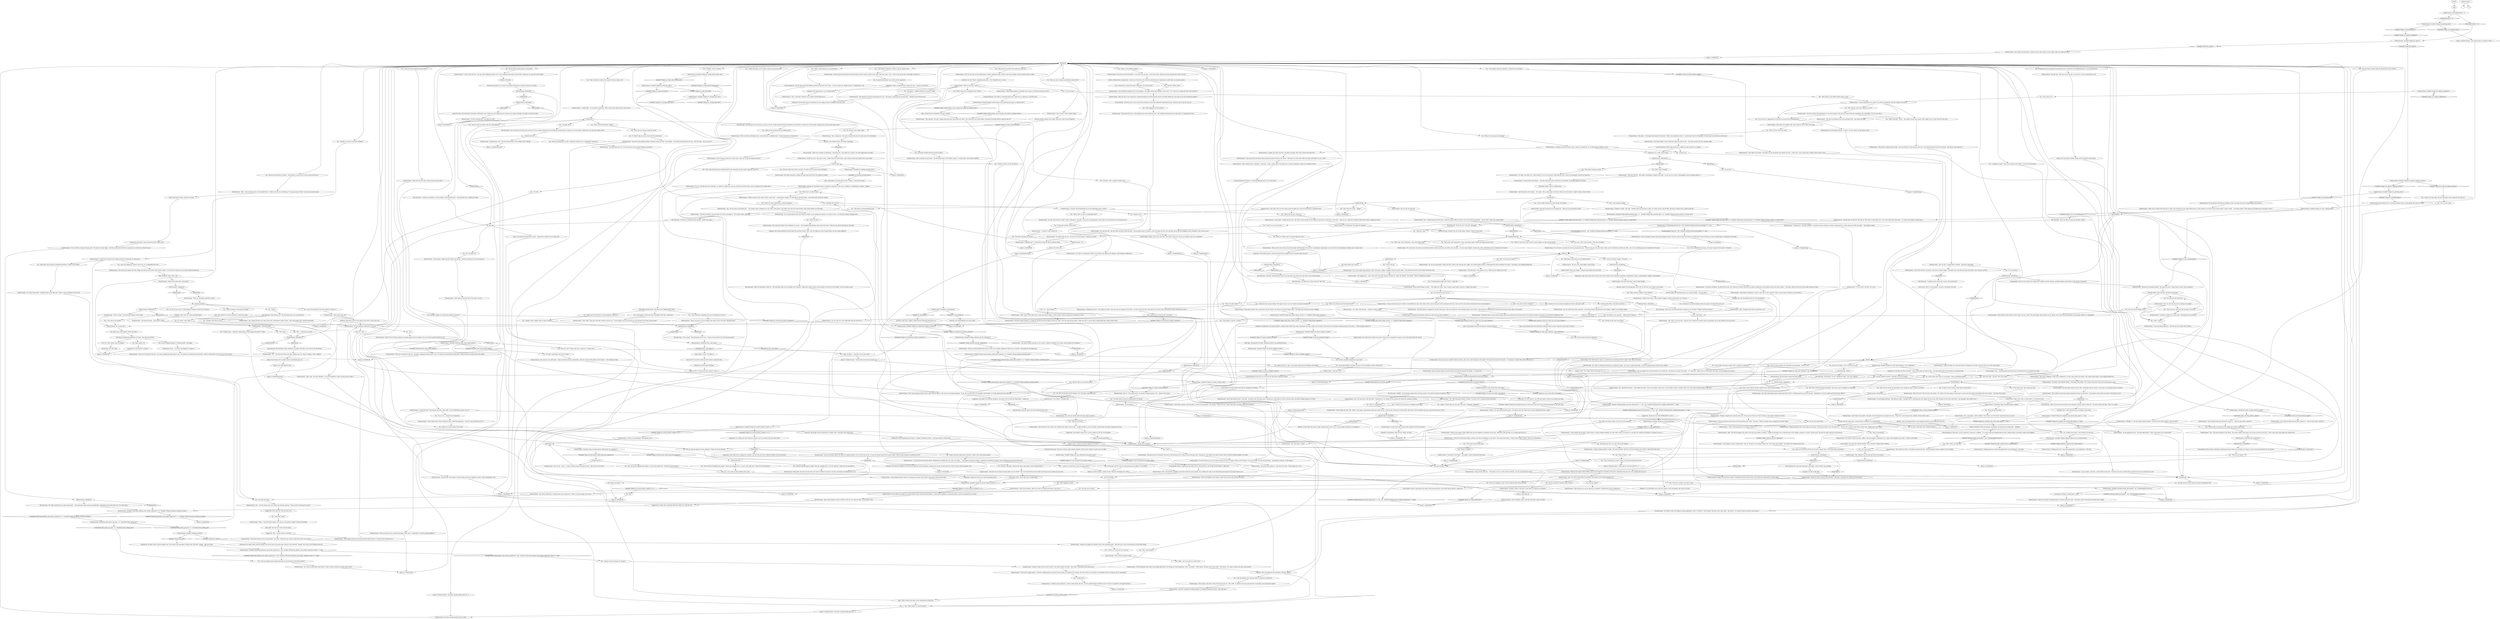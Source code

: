 # VILLAGE / WASHERWOMAN
# The Washing Woman who gives you access to the alternate sleeping location -- the shack. Includes fishing village mood and Evrart quest stuff.
# ==================================================
digraph G {
	  0 [label="START"];
	  1 [label="input"];
	  2 [label="Washerwoman: Variable[\"cargo.evrartdocument_failed_forge_one_signature\"]"];
	  3 [label="Variable[\"cargo.evrartdocument_failed_forge_one_signature\"]", shape=diamond];
	  4 [label="!(Variable[\"cargo.evrartdocument_failed_forge_one_signature\"])", shape=diamond];
	  5 [label="Jump to: [vilagehubsing]"];
	  6 [label="Logic: Around here it's probably even more common."];
	  7 [label="Washerwoman: Variable[\"village.ww_blackc_halflight_suicide\"]"];
	  8 [label="Variable[\"village.ww_blackc_halflight_suicide\"]", shape=diamond];
	  9 [label="!(Variable[\"village.ww_blackc_halflight_suicide\"])", shape=diamond];
	  10 [label="Logic: She probably heard the lieutenant's Kineema drive by."];
	  11 [label="Washerwoman: \"Are you sure you wouldn't rather stay here, get a nice, cozy fire going in the heater?\" She drops the rag into the bucket -- it's clean now. \"Seems like a better idea to me...\""];
	  12 [label="Jump to: [MAINHUB]"];
	  13 [label="Washerwoman: \"No, it's *not* like that man. With him, we called you. Right now, you just arrived by yourself. Like a raven, plucking at the window glass.\""];
	  14 [label="You: \"Have you heard a radio on the coast in the last week or so?\""];
	  15 [label="Washerwoman: \"Anything else?\" A cold breeze rushes by. The old woman smiles."];
	  16 [label="You: \"We're cops. We're hellraisers. Click, click. Bang, bang!\" (Point your finger pistols at her.)"];
	  17 [label="You: \"What else is on down coast?"];
	  18 [label="Washerwoman: \"Of note? The old fishmarket up on the boardwalk. But it's closed.\""];
	  19 [label="You: \"Later.\" [Leave.]"];
	  20 [label="Washerwoman: \"Welcome to the fishing village.\" She opens her eyes. \"Please lean in closer. I have cataracts.\""];
	  21 [label="Washerwoman: \"Don't make this old women regret giving the police the key to her house.\" She takes out a key from under her apron and hands it to you. \"Here.\""];
	  22 [label="Washerwoman: \"After the war it was turned into a goodwill hospital for shell-shocked veterans and folks looking for some quiet in the old sanatorium gardens.\""];
	  23 [label="Jump to: [Washerwoman: \"She nods, rinsing another piece of...\"]"];
	  24 [label="Washerwoman: \"Maybe,\" she says with unnerving calm. \"It would be easy. But right now you want something from me, right?\""];
	  25 [label="Jump to: [vilagehubsing]"];
	  26 [label="Washerwoman: \"What, you're one of those real-estate people with big plans? If you want a development opportunity, you can check out the abandoned building over at Land's End.\""];
	  27 [label="You: \"I have a possible explanation in my mind.\""];
	  28 [label="Washerwoman: \"That bad, is it?\""];
	  29 [label="Washerwoman: Variable[\"village.ww_talked_about_bullet_exit\"]"];
	  30 [label="Variable[\"village.ww_talked_about_bullet_exit\"]", shape=diamond];
	  31 [label="!(Variable[\"village.ww_talked_about_bullet_exit\"])", shape=diamond];
	  32 [label="Kim Kitsuragi: The lieutenant stops writing for a moment. He looks at you, then at the old woman."];
	  33 [label="You: \"Harrier Du Bois, but call me Harry.\""];
	  34 [label="You: \"Wait, I've been here before?\""];
	  35 [label="Washerwoman: Variable[\"village.ww_ency_blackcheck_ask_about_song\"]"];
	  36 [label="Variable[\"village.ww_ency_blackcheck_ask_about_song\"]", shape=diamond];
	  37 [label="!(Variable[\"village.ww_ency_blackcheck_ask_about_song\"])", shape=diamond];
	  38 [label="Jump to: [MAINHUB]"];
	  39 [label="You: \"Evrart wants to turn part of the village into a little youth centre.\""];
	  40 [label="Washerwoman: \"Thought so.\" The old woman inhales sharply. \"So what do the Claire brothers want this time?\""];
	  41 [label="Washerwoman: \"Aye. Lilienne's not the only one who's too trusting.\""];
	  42 [label="Washerwoman: \"Do you know who takes the cream off these deals? Real estate developers, construction companies, restaurant owners, Claire's accountants in La Delta...\""];
	  43 [label="You: \"Sounds nice.\""];
	  44 [label="Composure: The question must be prompted by your sloppy posture. Straighten you back, man."];
	  45 [label="You: \"Do you know anything about a lost jacket?\""];
	  46 [label="You: \"One of the drunks lost his and I agreed to look for it.\""];
	  47 [label="You: \"I found this jacket, but it's filthy. Could you wash it for me?\""];
	  48 [label="You: \"I'm sorry I couldn't warn him in time.\""];
	  49 [label="Reaction Speed: The grandmother card *will* do the trick. Last chance to turn back."];
	  50 [label="Drama: Test the waters here. Say that there's nothing to be worried about."];
	  51 [label="You: \"Evrart gave me five reál, he could easily give you fifteen. Or even fifty?\""];
	  52 [label="Empathy: He's a little relieved you're no longer in that room."];
	  53 [label="Jump to: [MAINHUB]"];
	  54 [label="Washerwoman: Variable[\"TASK.find_idiot_doom_spiral_jacket\"]"];
	  55 [label="Variable[\"TASK.find_idiot_doom_spiral_jacket\"]", shape=diamond];
	  56 [label="!(Variable[\"TASK.find_idiot_doom_spiral_jacket\"])", shape=diamond];
	  57 [label="Drama: She really believes that."];
	  58 [label="CRHUB"];
	  59 [label="You: \"I'm guessing you didn't put it there -- Ruby did.\""];
	  60 [label="Logic: She probably heard the lieutenant's Kineema drive by and it woke her up, just like it did you."];
	  61 [label="Untitled hub"];
	  62 [label="Washerwoman: \"Aye? What's this about?\" She takes out the documents and squints her eyes. \"Come now, I can't read all this scribble. Tell me what it says.\""];
	  63 [label="Jump to: [Untitled hub (03)]"];
	  64 [label="You: \"Which is it then? Apartments or electrical plant?\""];
	  65 [label="Washerwoman: \"I won't be going anywhere.\" She side-eyes the bucket full of clothes."];
	  66 [label="Washerwoman: \"Now it's your turn, mister...?\""];
	  67 [label="You: \"You got yourself a tenant!\" (Get keys to your new home.)"];
	  68 [label="You: \"Okay, but I'll be back later if I find anything *suspicious*.\""];
	  69 [label="Washerwoman: IsKimHere()"];
	  70 [label="IsKimHere()", shape=diamond];
	  71 [label="!(IsKimHere())", shape=diamond];
	  72 [label="Washerwoman: \"It's okay,\" she calms you. \"What matters is we are still around. Still living our lives. Even in 'pornographic' poverty we make do...\""];
	  73 [label="You: \"The Pox? What's that?\""];
	  74 [label="Washerwoman: \"The good will ran out.\" She tightens the scarf around her neck. \"The staff left and the place was shut down. It's long gone by now.\""];
	  75 [label="Washerwoman: \"At least those who remain...\" She falls silent and turns to look over her shoulder, as though looking for someone."];
	  76 [label="Jump to: [vilagehubsing]"];
	  77 [label="Kim Kitsuragi: \"That's for the police to find out.\" The lieutenant takes out his familiar blue notebook. \"Right then, please answer each question to the best of your ability. I'm sure we have a few.\""];
	  78 [label="Washerwoman: \"I cleaned it, like I always do.\""];
	  79 [label="Half Light: She planned on fuckin' shooting herself in the goddamned head."];
	  80 [label="Washerwoman: \"No...\" She tilts her head to the side, looking up at you, deep in thought. \"She's a fighter.\""];
	  81 [label="Jump to: [MAINHUB]"];
	  82 [label="Washerwoman: Variable[\"village.has_shack\"]"];
	  83 [label="Variable[\"village.has_shack\"]", shape=diamond];
	  84 [label="!(Variable[\"village.has_shack\"])", shape=diamond];
	  85 [label="Washerwoman: \"Have you asked Lilienne about this? I won't even consider signing till I know she's on board.\" She hands the envelope back."];
	  86 [label="You: \"I changed my mind, I want you to sign the documents.\" (Give her the envelope.)"];
	  87 [label="Washerwoman: Variable[\"village.ww_wcheck_failure_counter\"] >= 1"];
	  88 [label="Variable[\"village.ww_wcheck_failure_counter\"] >= 1", shape=diamond];
	  89 [label="!(Variable[\"village.ww_wcheck_failure_counter\"] >= 1)", shape=diamond];
	  90 [label="Washerwoman: \"Wouldn't *dance* with you? Is that what you look for in a partner?\""];
	  91 [label="Washerwoman: \"You watch your tongue, boy. This village has held up much better than *some* people.\" Even with her cataracts she can pierce right through you."];
	  92 [label="You: \"I just need to be needed.\""];
	  93 [label="Kim Kitsuragi: \"You're still not saying it right.\""];
	  94 [label="Untitled hub (03)"];
	  95 [label="Washerwoman: Variable[\"village.netpicker_signature_for_washerwoman\"]"];
	  96 [label="Variable[\"village.netpicker_signature_for_washerwoman\"]", shape=diamond];
	  97 [label="!(Variable[\"village.netpicker_signature_for_washerwoman\"])", shape=diamond];
	  98 [label="Inland Empire: That's you alright. A black hound licking your own heels."];
	  99 [label="Drama: The truth, sire."];
	  100 [label="You: \"This...\" (Spread your hands.)"];
	  101 [label="Washerwoman: Variable[\"village.ww_greeting_done\"]"];
	  102 [label="Variable[\"village.ww_greeting_done\"]", shape=diamond];
	  103 [label="!(Variable[\"village.ww_greeting_done\"])", shape=diamond];
	  104 [label="Inland Empire: Relax, you're not a 'new face'. She doesn't mean you. You are an outsider. And a cop, remember?"];
	  105 [label="Washerwoman: \"And what do you think I'm doing right now, Mr. RCM?!\" The scrub brush flies into the bucket so furiously some splashes hit your face."];
	  106 [label="You: I'm not forging anything. It's dishonourable. And illegal."];
	  107 [label="You: \"Are you sure she didn't go somewhere more pleasant... and less wet?\""];
	  108 [label="Washerwoman: \"Yes, early, with the dogs -- around 8 o'clock, I think.\""];
	  109 [label="Jump to: [rubythequestions]"];
	  110 [label="Kim Kitsuragi: \"Hm...\" The lieutenant furrows his brow. He looks back to the children and sighs."];
	  111 [label="Kim Kitsuragi: \"I'm ready when you are.\" He turns his face away, toward nothing in particular."];
	  112 [label="You: \"I don't need much. This sounds just fine.\""];
	  113 [label="You: \"Who, what drunks?\""];
	  114 [label="Washerwoman: \"Sooner or later you'll see for yourself.\" She slowly shakes her head. \"Don't have to look long to find these guys.\""];
	  115 [label="You: \"I heard she was a heavy drinker with anger issues. You ever witness that kind of behaviour?\""];
	  116 [label="Washerwoman: \"Not that I know of, though she was into nice music. She once showed me a few mixtape-milieus she'd made.\" She brushes her forehead with the back of her hand. Water drips to the ground."];
	  117 [label="Washerwoman: \"Why would I do that? That's a fool's name. Are you a fool?\" Her bony finger raises before you can speak. \"Don't ridicule yourself before an old woman, officer. It's undignified.\""];
	  118 [label="You: \"No, I don't want a free room, it's not proper.\" (Stay at Whirling-in-Rags.)"];
	  119 [label="You: \"Actually, is that free room still available?\""];
	  120 [label="You: \"Oh, because you're blind, right.\""];
	  121 [label="You: \"That's what I thought.\""];
	  122 [label="Jump to: [rubythequestions]"];
	  123 [label="Washerwoman: \"What more do you want to know about that poor girl?\""];
	  124 [label="Washerwoman: CheckEquipped(\"neck_tie\")  and  Variable[\"whirling.necktie_personified\"] == true"];
	  125 [label="CheckEquipped(\"neck_tie\")  and  Variable[\"whirling.necktie_personified\"] == true", shape=diamond];
	  126 [label="!(CheckEquipped(\"neck_tie\")  and  Variable[\"whirling.necktie_personified\"] == true)", shape=diamond];
	  127 [label="Washerwoman: Variable[\"village.has_shack\"]"];
	  128 [label="Variable[\"village.has_shack\"]", shape=diamond];
	  129 [label="!(Variable[\"village.has_shack\"])", shape=diamond];
	  130 [label="Washerwoman: \"What do you expect? Police officers get put into dangerous situations all the time. Sometimes they get shot. It's a rough trade you're in.\""];
	  131 [label="Jump to: [MAINHUB]"];
	  132 [label="Washerwoman: \"A lullaby my mother used to sing. I sang it to my kids too. It's an old Samaran children's song.\""];
	  133 [label="Interfacing: You know, there could be another way. You'll need to go some place *private* and *discreet*, though... like your shack."];
	  134 [label="Composure: She is headstrong, but there's a *slight* hesitation in there... You may be able to convince her."];
	  135 [label="You: \"You can start by signing these papers. I've got a pen right here.\" (Hand her the documents.)"];
	  136 [label="You: \"It's just a real estate deal. Nothing ominous.\""];
	  137 [label="Washerwoman: Variable[\"TASK.forge_liliennes_and_isobels_signatures\"]  or  Variable[\"village.documents_refused_to_forge\"]"];
	  138 [label="Variable[\"TASK.forge_liliennes_and_isobels_signatures\"]  or  Variable[\"village.documents_refused_to_forge\"]", shape=diamond];
	  139 [label="!(Variable[\"TASK.forge_liliennes_and_isobels_signatures\"]  or  Variable[\"village.documents_refused_to_forge\"])", shape=diamond];
	  140 [label="failureoptioz"];
	  141 [label="Suggestion: It's okay. She's emotional right now. Keep at it, wear her out."];
	  142 [label="You: \"You've got to put the kids first.\""];
	  143 [label="Washerwoman: Variable[\"village.ww_sugg_expression\"]"];
	  144 [label="Variable[\"village.ww_sugg_expression\"]", shape=diamond];
	  145 [label="!(Variable[\"village.ww_sugg_expression\"])", shape=diamond];
	  146 [label="Washerwoman: \"Are you getting a reward for it at least?\""];
	  147 [label="Kim Kitsuragi: \"That's an *excellent* question, ma'am.\""];
	  148 [label="Interfacing: Forging the signatures, of course. Was that not obvious?"];
	  149 [label="Washerwoman: \"You need to check your facts, officer.\" Her bony finger is pointing at you, soapy water dripping on the skirt. \"I said no such thing.\""];
	  150 [label="Untitled hub"];
	  151 [label="Kim Kitsuragi: \"I could use a breather, it's been another *track and field day*,\" the lieutenant says, rubbing his thigh."];
	  152 [label="Inland Empire: You could ask her about your hunch. That it was a *desperate* measure. See if she thinks Ruby fits the bill."];
	  153 [label="Kim Kitsuragi: \"Yes. That is a downside of having a 130 kilowatt engine.\" His voice is tinged with pride. \"It lets the bad guys know when you're coming.\""];
	  154 [label="Washerwoman: \"No, she was mostly silent this time. Kept to herself...\""];
	  155 [label="Washerwoman: \"She tried not to let it show, but I could tell she hadn't come to fish -- usually she likes to cast a few lines, but this time she mostly stayed in her room.\""];
	  156 [label="You: \"Isobel, you must understand, this place *needs* that construction project.\""];
	  157 [label="Washerwoman: \"I won't charge you for it. Take it as a gesture of goodwill, from the village to the RCM.\""];
	  158 [label="You: Don't bother her. [Leave.]"];
	  159 [label="Washerwoman: \"Would you now?\" She turns to him. \"I know how this world works, and it doesn't work when people tell on each other.\""];
	  160 [label="Washerwoman: \"There's not much *to* tell. People come and go. Now, was there something else?\""];
	  161 [label="Washerwoman: \"The lack of wealth is the one thing we've got in abundance.\" The woman smiles cryptically."];
	  162 [label="Jump to: [vilagehubsing]"];
	  163 [label="You: \"I'm a cop, I don't cause trouble, I take care of trouble.\""];
	  164 [label="Washerwoman: "];
	  165 [label="", shape=diamond];
	  166 [label="!()", shape=diamond];
	  167 [label="Jump to: [MAINHUB]"];
	  168 [label="Jump to: [MAINHUB]"];
	  169 [label="Washerwoman: Variable[\"village.ww_wcheck_failure_counter\"] >= 2"];
	  170 [label="Variable[\"village.ww_wcheck_failure_counter\"] >= 2", shape=diamond];
	  171 [label="!(Variable[\"village.ww_wcheck_failure_counter\"] >= 2)", shape=diamond];
	  172 [label="You: \"He was a prig who wouldn't dance with me.\""];
	  173 [label="You: \"What's going to happen to the children?\""];
	  174 [label="You: \"And *then* what?\""];
	  175 [label="Washerwoman: \"Then...\" the old woman exhales. She stares at the ground, unable to finish the thought."];
	  176 [label="Washerwoman: \"Aye, officer. I certainly will.\""];
	  177 [label="You: \"There's honour in retrieving lost things.\""];
	  178 [label="Washerwoman: The old woman shakes her head slowly. She drops the rag into the bucket -- it's clean now."];
	  179 [label="Interfacing: Your call, chief."];
	  180 [label="Washerwoman: Variable[\"village.abigail_greeting_done\"]  or  Variable[\"village.idiot_greeting_done\"]  or  Variable[\"village.rosemary_made_it_to_main_hub\"]"];
	  181 [label="Variable[\"village.abigail_greeting_done\"]  or  Variable[\"village.idiot_greeting_done\"]  or  Variable[\"village.rosemary_made_it_to_main_hub\"]", shape=diamond];
	  182 [label="!(Variable[\"village.abigail_greeting_done\"]  or  Variable[\"village.idiot_greeting_done\"]  or  Variable[\"village.rosemary_made_it_to_main_hub\"])", shape=diamond];
	  183 [label="Washerwoman: \"Nothing good ever comes from paperwork, in my experience.\" She nods."];
	  184 [label="Washerwoman: \"So be careful. And don't be a hero.\""];
	  185 [label="Washerwoman: \"Aye? What's this about?\" She takes out the documents and squints her eyes. \"Come now, I can't read all this scribble. Tell me what it says.\""];
	  186 [label="Logic: That doesn't make a whole lot of sense."];
	  187 [label="Washerwoman: \"She came last Friday. Left on Monday, in a hurry...\" Her wrinkled hand kneads a blue rag in the water. \"What has she gotten herself into, that girl?\""];
	  188 [label="Washerwoman: \"Yes, it's going to be too much work for you to find her.\" She drops the rag into the bucket -- it's clean now. \"Better for you to stay here, get a nice, cosy fire going in the heater...\""];
	  189 [label="Empathy: She seems genuinely worried about her previous tenant. She's seen her hiding out from trouble before, but this seems different."];
	  190 [label="Inland Empire: Olden days were golden days. Life's lustre is lost on those who speed."];
	  191 [label="Kim Kitsuragi: \"Let's just get it out of the way as fast as we can. Contact dispatch from my Kineema and ask them to connect you to the station. Maybe they can shed some light on this.\""];
	  192 [label="Washerwoman: \"As you please.\""];
	  193 [label="You: \"Don't get me wrong, but 'bare-bones' isn't usually my style.\" (Point at yourself.)"];
	  194 [label="You: \"Who else lives in this... village?\""];
	  195 [label="Washerwoman: \"Well, there's that music. Music from across the sea.\" She scoffs. \"It started a few days ago and now it's blasting, even through the nights.\""];
	  196 [label="You: \"You're still up?\""];
	  197 [label="Washerwoman: She nods, rinsing another piece of cloth."];
	  198 [label="Washerwoman: \"My suggestion is -- don't. Don't grow any older than you already are. That's old enough.\" She smiles. \"What's troubling your mind?\""];
	  199 [label="Washerwoman: \"An uncomplicated man,\" she nods approvingly. \"I take it that means you're interested?\""];
	  200 [label="Jump to: [Washerwoman: \"She nods, rinsing another piece of...\"]"];
	  201 [label="Interfacing: You know, there could be another way. You'll need to go some place *private* and *discreet*, though. Your room in the Whirling would do..."];
	  202 [label="Washerwoman: CheckItem(\"kind_green_ape_pen\")  or  CheckItem(\"blue_oblong_pen\")"];
	  203 [label="CheckItem(\"kind_green_ape_pen\")  or  CheckItem(\"blue_oblong_pen\")", shape=diamond];
	  204 [label="!(CheckItem(\"kind_green_ape_pen\")  or  CheckItem(\"blue_oblong_pen\"))", shape=diamond];
	  205 [label="Washerwoman: \"Nothing good ever comes from paperwork, in my experience.\" She nods."];
	  206 [label="You: \"I could try to ask Evrart to pay you some money...\""];
	  207 [label="Washerwoman: \"Have some integrity. You're an officer of the law, not some fat slug's corrupt little crony.\""];
	  208 [label="Empathy: You could follow up on that, but suspect you're not going to pry much out of her."];
	  209 [label="Jump to: [MAINHUB]"];
	  210 [label="Perception (Sight): There's nobody there."];
	  211 [label="Suggestion: Wait -- Let her come to it herself."];
	  212 [label="Pain Threshold: Damn, that's cold."];
	  213 [label="You: \"I think I also met the drunks...\""];
	  214 [label="Kim Kitsuragi: \"So they don't hold services there anymore? The Ecclesiastes?\""];
	  215 [label="Suggestion: Damn, you almost had it. What was this -- a pang of conscience?"];
	  216 [label="Endurance: No. You can do it. You still have plenty of juice in you before you drop."];
	  217 [label="Perception (Sight): Behind the cinderblock houses, old pre-war ruins rise to the sky like dark palaces. The wind calls."];
	  218 [label="Washerwoman: \"Get out of here, trying to ruin my day!\" She raises her bony finger. \"And that youth centre better be a good one or you'll have trouble from me.\""];
	  219 [label="Jump to: [MAINHUB]"];
	  220 [label="Washerwoman: IsKimHere()"];
	  221 [label="IsKimHere()", shape=diamond];
	  222 [label="!(IsKimHere())", shape=diamond];
	  223 [label="Logic: Those would be the dance music enthusiasts in their tent."];
	  224 [label="You: \"Alright. Got it.\""];
	  225 [label="Washerwoman: \"As I said. It's a peninsula. There's no one there. Just ghosts and vagrants. And teenagers making out.\""];
	  226 [label="Washerwoman: \"Is there anything else I can help you with?\""];
	  227 [label="Untitled hub (03)"];
	  228 [label="Reaction Speed: Because she's blind, which you seem to have forgotten."];
	  229 [label="Washerwoman: \"Some things just don't *fly*, officer.\" She smiles a gap-toothed smile and smells the air. \"Look around. Who'd go to church here? They built it three hundred years ago, must have been nicer then...\""];
	  230 [label="Kim Kitsuragi: \"There was a murder in Martinaise.\" He points east. \"She might be a suspect. We would appreciate your help.\""];
	  231 [label="Rhetoric: She's being evasive. She knows something."];
	  232 [label="Washerwoman: IsHourBetween(21,  2)"];
	  233 [label="IsHourBetween(21,  2)", shape=diamond];
	  234 [label="!(IsHourBetween(21,  2))", shape=diamond];
	  235 [label="Washerwoman: \"Yes. I can't really sleep anymore. Only a few hours a night. It happens when you grow older...\" She sloshes the water in the bucket around for a bit."];
	  236 [label="Washerwoman: \"How would I know? She's a gruff one, but not violent. She doesn't go around toting a gun.\" She looks back toward her shack, thinking."];
	  237 [label="You: \"It feels like I've heard the name somewhere, but tell me more.\""];
	  238 [label="Washerwoman: \"Not much...\" She replies and wipes her forehead. \"There's the abandoned church -- the Dolorian Church of Humanity. It's been there since before my time even.\""];
	  239 [label="Jump to: [rubythequestions]"];
	  240 [label="Washerwoman: IsKimHere()"];
	  241 [label="IsKimHere()", shape=diamond];
	  242 [label="!(IsKimHere())", shape=diamond];
	  243 [label="Washerwoman: \"Oh, of course. Last time we saw you around here was... twelve years ago. You also came to take care of trouble then. Which you *did*... but, still, in Martinaise you're considered an ill omen.\""];
	  244 [label="Washerwoman: \"No, not you personally. I meant the RCM. Some of the men got into a fight, one of them killed another. Locked himself in that woodshed over there,\" she points to the building behind her."];
	  245 [label="You: \"Why?\""];
	  246 [label="You: \"What kind of an ill omen are we talking about?\""];
	  247 [label="Suggestion: Should you try *THE EXPRESSION* on her?"];
	  248 [label="Jump to: [MAINHUB]"];
	  249 [label="Authority: She acknowledges you as her equal."];
	  250 [label="Washerwoman: \"No! They're good kids. I brought them up the right way.\" There's a note of defiance in her voice."];
	  251 [label="Washerwoman: \"Well, I imagine they'll grow up and leave, too.\""];
	  252 [label="Savoir Faire: This is a cool moment. It needs a cool thing to be said."];
	  253 [label="Washerwoman: IsKimHere()"];
	  254 [label="IsKimHere()", shape=diamond];
	  255 [label="!(IsKimHere())", shape=diamond];
	  256 [label="Inland Empire: Perhaps the mysterious music is somehow connected to the case? A rusálka, or a half-demonic *apsara*, singing..."];
	  257 [label="you"];
	  258 [label="Washerwoman: CheckItem(\"key_coast_home\")"];
	  259 [label="CheckItem(\"key_coast_home\")", shape=diamond];
	  260 [label="!(CheckItem(\"key_coast_home\"))", shape=diamond];
	  261 [label="Suggestion: Ask her about lodgings..."];
	  262 [label="You: \"When was this?\""];
	  263 [label="Kim Kitsuragi: \"A bullet?\" The lieutenant turns to you and gives you a little nod, then turns to the washerwoman:"];
	  264 [label="Logic: Interesting. You could look into this *ruckus*, if you have the time."];
	  265 [label="Washerwoman: \"Aye, that you are, dark Omen -- help yourselves and your organization. Help the storm clouds gather on the horizon...\" She shakes her head."];
	  266 [label="Jump to: [Washerwoman: \"\"Don't make an old woman regret ope...\"]"];
	  267 [label="Washerwoman: Variable[\"village.ww_greeting_done\"]"];
	  268 [label="Variable[\"village.ww_greeting_done\"]", shape=diamond];
	  269 [label="!(Variable[\"village.ww_greeting_done\"])", shape=diamond];
	  270 [label="Jump to: [Untitled hub]"];
	  271 [label="Washerwoman: \"Me? No one. Just an old washerwoman. Mother called me Isobel, if that's what you're asking. And my married name is Sadie.\""];
	  272 [label="You: \"I'm not sure it's appropriate for the RCM to accept free accommodations.\""];
	  273 [label="Washerwoman: The old woman shrugs. \"Or don't. It's your choice. No skin off my teeth.\""];
	  274 [label="Washerwoman: \"You best not be plotting another revolution under my roof,\" she mumbles. \"We barely got through the last one... But the room -- do you want it?\""];
	  275 [label="Washerwoman: \"Any day now.\" Her eyes turn to the sky. \"I'm sure of it. Are you interested or not?\""];
	  276 [label="Washerwoman: \"Although I guess she was pretty handy with the mechanical and technical stuff. Even fixed the heater in the shack. You should be thankful for that.\""];
	  277 [label="stufftosay"];
	  278 [label="You: \"I *am* an ill omen, alright.\" (Proceed.)"];
	  279 [label="Washerwoman: \"Your mind just flips back and forth, doesn't it... what are they about *exactly*?\""];
	  280 [label="Washerwoman: \"That the best you can say about your *partner*? Sounds like it wasn't working out.\""];
	  281 [label="You: \"Guy was cramping my style. Every superstar goes solo in the end.\""];
	  282 [label="Washerwoman: \"Aye, they're good kids. I brought them up the right way.\" There's a touch of pride in her voice."];
	  283 [label="You: \"It's not for me. I'm on a *philosophical* journey to fetch it for someone.\""];
	  284 [label="Washerwoman: IsKimHere()"];
	  285 [label="IsKimHere()", shape=diamond];
	  286 [label="!(IsKimHere())", shape=diamond];
	  287 [label="You: (Say the cool thing.) \"Let's rock with our cock.\""];
	  288 [label="Interfacing: It will be good, I promise."];
	  289 [label="You: No, I don't wanna resort to forgery."];
	  290 [label="Untitled hub (02)"];
	  291 [label="You: \"Will you sign the papers? Right where the squiggly line is. For the children?\" (Hand her the documents.)"];
	  292 [label="Jump to: [Washerwoman: \"The woman next to a bucket of cloth...\"]"];
	  293 [label="Empathy: He's not dissatisfied with you, but with himself."];
	  294 [label="Washerwoman: Variable[\"village.washerwoman_asked_about_lilienne\"]  or  Variable[\"village.netpicker_greeting_done\"]"];
	  295 [label="Variable[\"village.washerwoman_asked_about_lilienne\"]  or  Variable[\"village.netpicker_greeting_done\"]", shape=diamond];
	  296 [label="!(Variable[\"village.washerwoman_asked_about_lilienne\"]  or  Variable[\"village.netpicker_greeting_done\"])", shape=diamond];
	  297 [label="Washerwoman: \"She's right over there.\" She points towards the jetty. \"The dark-haired woman, leaning over the railing.\""];
	  298 [label="Washerwoman: \"Here? For you?\" She lets out a dry chortle. \"No, officer. The only money we have here is some coins the drunks tried hiding from their women -- and then forgot about.\""];
	  299 [label="Rhetoric: She is not impressed by a cop running errands for a local big wig. Not at all."];
	  300 [label="Interfacing: Oh yes... of course. And illegal too! Forget it!"];
	  301 [label="Washerwoman: \"Must say, I'm proud of this one,\" she nods, handing the jacket back to you. \"It's pretty nice underneath all that filth. I hope it'll have an easier life in your hands.\""];
	  302 [label="You: \"The world.\""];
	  303 [label="You: \"You're right, this place is huge. She's a needle in a haystack.\""];
	  304 [label="Washerwoman: Variable[\"plaza.kineema_found_out_what_tore_you_from_slumber\"]"];
	  305 [label="Variable[\"plaza.kineema_found_out_what_tore_you_from_slumber\"]", shape=diamond];
	  306 [label="!(Variable[\"plaza.kineema_found_out_what_tore_you_from_slumber\"])", shape=diamond];
	  307 [label="You: \"Enough about Ruby, I had other questions...\""];
	  308 [label="Washerwoman: The old woman still hums her unknown song. She opens her eyes to acknowledge your presence."];
	  309 [label="You: \"Are you *sure* you didn't hear any radio playing?\""];
	  310 [label="Jump to: [MAINHUB]"];
	  311 [label="You: \"What is in this fishing village?\""];
	  312 [label="Washerwoman: \"This is my little cinderblock town.\" She nods with a wrinkled smile. \"I know what goes on around here.\""];
	  313 [label="You: \"Anything else of note?\""];
	  314 [label="You: \"Why do you think she left the bullet there?\""];
	  315 [label="You: \"Did she have any technical equipment with her, like radio stuff?\""];
	  316 [label="Visual Calculus: It's a peninsula. She might be *trapped*."];
	  317 [label="Washerwoman: \"No one is using it and god knows it's not much anyway.\" She tilts her head on the side, pondering over something. \"You can stay there.\""];
	  318 [label="Washerwoman: \"He's a sharp one,\" she says to herself and runs her hand across the washboard."];
	  319 [label="You: \"'I see. You know something, but you've decided not to tell us.\""];
	  320 [label="Washerwoman: \"An old military hospital and its surroundings.\" She looks toward the buildings to the south. \"Or it used to be, during the time of the Suzerain.\""];
	  321 [label="You: \"I think I'm in the process of finding myself again.\""];
	  322 [label="Washerwoman: \"I'm sure you did,\" she says with a peculiar smile and nods. \"Nature keeps them in rotation. A new face pops up every now and then and an old one disappears and is forgotten. This is who we are.\""];
	  323 [label="You: \"Okay, thanks, I've heard enough.\""];
	  324 [label="Hand/Eye Coordination: Your hand twitches. A single bullet hidden from sight. Remember the way it slides into the barrel. The muzzle of the loaded weapon pointed at your heart -- it feels familiar, doesn't it?"];
	  325 [label="Washerwoman: \"She's a good girl, whatever she's gotten herself mixed up in.\""];
	  326 [label="Washerwoman: Variable[\"village.ww_ruby_exit_seen\"]"];
	  327 [label="Variable[\"village.ww_ruby_exit_seen\"]", shape=diamond];
	  328 [label="!(Variable[\"village.ww_ruby_exit_seen\"])", shape=diamond];
	  329 [label="You: \"What he said. We're cops: We don't cause trouble, we take care of trouble.\""];
	  330 [label="Washerwoman: \"I'm sorry there's not a lot of room to park your motor carriage. And not a lot of houses. Or a lot of people. My kids are long gone... searching for treasure. So are others'.\""];
	  331 [label="Washerwoman: Variable[\"village.ww_ency_southsamaran\"]"];
	  332 [label="Variable[\"village.ww_ency_southsamaran\"]", shape=diamond];
	  333 [label="!(Variable[\"village.ww_ency_southsamaran\"])", shape=diamond];
	  334 [label="Washerwoman: \"I see Lilienne's name is already here. Tsk, tsk. The girl is too trusting. Either way, I won't sign Union papers.\" She hands the envelope back to you."];
	  335 [label="Washerwoman: \"'Surrender to the Night',\" she replies, slowly rocking back and forth."];
	  336 [label="Washerwoman: Variable[\"whirling.klaasje_tried_the_expression\"] == true  and  Variable[\"whirling.mirror_stopped_expression\"] == false"];
	  337 [label="Variable[\"whirling.klaasje_tried_the_expression\"] == true  and  Variable[\"whirling.mirror_stopped_expression\"] == false", shape=diamond];
	  338 [label="!(Variable[\"whirling.klaasje_tried_the_expression\"] == true  and  Variable[\"whirling.mirror_stopped_expression\"] == false)", shape=diamond];
	  339 [label="Washerwoman: \"What do you mean, 'what's going to happen'? They're gonna grow up, of course...\""];
	  340 [label="You: \"They didn't end up like the moribund alcoholics?\" (Point to the drunks.)"];
	  341 [label="Washerwoman: \"Good for you. Can't expect to receive help if you're not helpful in return. A fine arrangement, that.\""];
	  342 [label="You: \"You rented the room to her?\""];
	  343 [label="Reaction Speed: Then how does she know you're here?"];
	  344 [label="Composure: She doesn't seem surprised by this sudden twist."];
	  345 [label="Jump to: [MAINHUB]"];
	  346 [label="Perception (Taste): Tastes like soap. Unsurprisingly."];
	  347 [label="You: \"No, not right now.\""];
	  348 [label="Washerwoman: \"As I've done before when she's been in trouble, or just looking for solitude. I've made it clear -- we welcome all kinds of people here.\""];
	  349 [label="Washerwoman: \"Yes, let's hear those other questions.\" She looks around as spring snow starts falling -- lightly on the fishing village."];
	  350 [label="You: \"This is like when that man locked himself in the woodshed. We just need to help her come out.\""];
	  351 [label="Washerwoman: \"A radio? Hah -- no, we play no radio here. There is one in the shack, but it's never used.\""];
	  352 [label="You: \"We good, Kim?\""];
	  353 [label="Washerwoman: \"These ears know every sound that belongs to this coast. I would know if I heard anything different.\""];
	  354 [label="You: \"I get the feeling you're leaving stuff out. What else is going on?\""];
	  355 [label="Authority: No one? There's something about her... She's definitely not a 'no one'."];
	  356 [label="You: \"Uh, what if I don't want to?\""];
	  357 [label="Washerwoman: \"I still have a golden ear. Come-come.\" She beckons you toward her."];
	  358 [label="Washerwoman: \"Why, I guess I will, Harry. Aye, it just rolls off the tongue. I used to know a Harry. Strong lad, but dumb as a rock.\""];
	  359 [label="You: \"What happened to the hospital?\""];
	  360 [label="Kim Kitsuragi: \"I wouldn't worry about that, ma'am. We're persistent.\""];
	  361 [label="You: \"Lieutenant double-yefreitor Harrier Du Bois.\""];
	  362 [label="Washerwoman: \"No, you're not. I've seen you around here before. Twelve years ago. You didn't raise any hell -- you were quite helpful, actually. But, still, in Martinaise you're considered an ill omen.\""];
	  363 [label="Washerwoman: \"Ah, look at me ramble on.\" She waves her hand. \"What brings you to us?\""];
	  364 [label="Washerwoman: \"I don't believe that. Police showing up here, collecting signatures -- this has Union written all over it.\""];
	  365 [label="Washerwoman: \"Still, I'm sorry to hear about your partner. He seemed to be a decent enough sort.\""];
	  366 [label="Authority: She's got a couple of ranks herself. Honoured chief and so on."];
	  367 [label="Washerwoman: \"Oh, aye, must be *real* important from the sound of it...\""];
	  368 [label="You: (Lie.) \"Yes.\""];
	  369 [label="You: \"Nothing. What did you say?\""];
	  370 [label="You: Okay, forgery it is."];
	  371 [label="Untitled hub"];
	  372 [label="Kim Kitsuragi: \"You didn't put it there, did you? *She* did.\""];
	  373 [label="Washerwoman: \"Like I said,\" her tone sharpens, \"it's an old *children's* song. You don't have to like it.\""];
	  374 [label="Washerwoman: CheckItem(\"white_envelope_lilienne_signed\")"];
	  375 [label="CheckItem(\"white_envelope_lilienne_signed\")", shape=diamond];
	  376 [label="!(CheckItem(\"white_envelope_lilienne_signed\"))", shape=diamond];
	  377 [label="Washerwoman: \"Yes,\" she replies, slowly nodding. \"You do that. Can't let fat Mr. Claire down now, can you?\""];
	  378 [label="Encyclopedia: True. She only said she wouldn't even *consider* signing before Lilienne."];
	  379 [label="Washerwoman: Variable[\"village.ww_empathy_kim_doesnt_like_shack\"] == true"];
	  380 [label="Variable[\"village.ww_empathy_kim_doesnt_like_shack\"] == true", shape=diamond];
	  381 [label="!(Variable[\"village.ww_empathy_kim_doesnt_like_shack\"] == true)", shape=diamond];
	  382 [label="Volition: Should he? This environment encourages one thing and one thing only -- drinking."];
	  383 [label="Jump to: [MAINHUB]"];
	  384 [label="Jump to: [Washerwoman: \"\"Well, hand it over then and I'll s...\"]"];
	  385 [label="You: \"I was asked to get your signature.\" (Hand her the envelope.)"];
	  386 [label="You: \"That's useful information. Thanks.\""];
	  387 [label="You: \"Must be exciting for you, Kim. Calling the station you're *accidentally* tuned into.\""];
	  388 [label="shackingithub"];
	  389 [label="Empathy: She's not telling you all she knows. Keep her talking."];
	  390 [label="Washerwoman: \"Quite a handle you got there.\" The old woman nods, with evident respect. \"So many titles. One of them *double*.\""];
	  391 [label="Washerwoman: \"Then all's not lost,\" she replies, smoothing a wrinkle in her skirt. \"As you can see, even in 'pornographic' poverty people make do...\""];
	  392 [label="Washerwoman: Variable[\"village.ww_blackc_handeye_suicide\"]"];
	  393 [label="Variable[\"village.ww_blackc_handeye_suicide\"]", shape=diamond];
	  394 [label="!(Variable[\"village.ww_blackc_handeye_suicide\"])", shape=diamond];
	  395 [label="You: \"I had a few more questions about Ruby...\""];
	  396 [label="Washerwoman: IsKimHere()"];
	  397 [label="IsKimHere()", shape=diamond];
	  398 [label="!(IsKimHere())", shape=diamond];
	  399 [label="Washerwoman: Variable[\"village.ww_altgreet_singing_reaction\"]"];
	  400 [label="Variable[\"village.ww_altgreet_singing_reaction\"]", shape=diamond];
	  401 [label="!(Variable[\"village.ww_altgreet_singing_reaction\"])", shape=diamond];
	  402 [label="You: \"This is no time for jokes. Can't you see I'm in pain?\""];
	  403 [label="Washerwoman: Variable[\"village.ww_whitecheck_rhetoric_convince\"]"];
	  404 [label="Variable[\"village.ww_whitecheck_rhetoric_convince\"]", shape=diamond];
	  405 [label="!(Variable[\"village.ww_whitecheck_rhetoric_convince\"])", shape=diamond];
	  406 [label="Suggestion: It's really in her best interest to listen to you. You *know* how the world works."];
	  407 [label="Suggestion: Maybe just look at her with big pleading eyes?"];
	  408 [label="Washerwoman: \"I won't be around much longer, anyway. Not with the dampness in my bones.\" She looks at her knees. \"If they want to take a chance, who am I to stop them?\""];
	  409 [label="signitsingit"];
	  410 [label="Electrochemistry: And risk fleshly contact with this old crone? Spare yourself!"];
	  411 [label="You: \"Are they here now?\""];
	  412 [label="Half Light: You have her! Now twist the knife..."];
	  413 [label="missing_jacketing"];
	  414 [label="Conceptualization: She makes it sound like losing one's name was as common as a mid-life crisis."];
	  415 [label="Shivers: Between here and Jamrock, a dusty sea of old trees, all covered in industrial soot. Small houses under them, an overgrown park..."];
	  416 [label="Logic: Ruby was here. You know it."];
	  417 [label="Washerwoman: \"Lilienne is tough.\" She nods. \"Tougher than the men here at least. If it wasn't for her and the kids, this place wouldn't have a spark of life left.\""];
	  418 [label="Washerwoman: \"Your mind just flips back and forth, doesn't it... what are they about *exactly*?\""];
	  419 [label="Jump to: [MAINHUB]"];
	  420 [label="Washerwoman: IsKimHere()"];
	  421 [label="IsKimHere()", shape=diamond];
	  422 [label="!(IsKimHere())", shape=diamond];
	  423 [label="Empathy: He did not like that."];
	  424 [label="Washerwoman: IsMorning()"];
	  425 [label="IsMorning()", shape=diamond];
	  426 [label="!(IsMorning())", shape=diamond];
	  427 [label="Savoir Faire: You need to look into these shacks. Especially hers."];
	  428 [label="You: \"You said she left on Monday?\""];
	  429 [label="You: \"Did she talk to you much this time?\""];
	  430 [label="Jump to: [MAINHUB]"];
	  431 [label="Encyclopedia: When Vaasan communist revolutionary Ignus Nilsen was in hiding, he stayed in a hut on the boreal plateau for ten months."];
	  432 [label="You: \"Goodbye, I'm off.\" [Leave.]"];
	  433 [label="You: \"Have you seen a woman named Ruby around here?\""];
	  434 [label="You: \"Why was there a bullet under the floorboards of your shack?\""];
	  435 [label="Washerwoman: \"'This *shit*?\" Her eyes with their cataracts look at you. \"I'm not going to do your work for you, just because you've got a potty mouth.\""];
	  436 [label="Kim Kitsuragi: \"Well, if you're not in the hostel in the morning, I'll know where to find you.\" He looks around and adds: \"Here. In a shack.\""];
	  437 [label="You: \"That doesn't make any sense.\""];
	  438 [label="You: \"Maybe I should stay lost. Just move here and... disappear completely.\""];
	  439 [label="Washerwoman: She nods and raises her unseeing eyes. \"What are you interested in then?\""];
	  440 [label="Washerwoman: \"And now *suspicious*-looking people are sneaking around the church. I don't like that.\""];
	  441 [label="You: \"Who'd want to come to a fishmarket here?\""];
	  442 [label="Jump to: [MAINHUB]"];
	  443 [label="You: \"What is she like, Ruby?\""];
	  444 [label="You: \"It's an exit plan.\""];
	  445 [label="Jump to: [rubythequestions]"];
	  446 [label="makehubsprettier"];
	  447 [label="Washerwoman: \"Oh, the usual. Dark tidings. Black hound.\""];
	  448 [label="Encyclopedia: There's a gap where the name of that song should be. You should ask her about it, right now!"];
	  449 [label="You: \"Uh, no. It's... someone else altogether.\""];
	  450 [label="You: \"So it was a test?\""];
	  451 [label="You: \"You got to be smart, read the fine print, think ahead, look for opportunities...\""];
	  452 [label="You: \"Oh. Well, let me know if that changes. Let's talk about something else.\""];
	  453 [label="Kim Kitsuragi: \"I see, ma'am.\" The lieutenant turns to you. \"I hope you don't mind if we look around anyway.\""];
	  454 [label="You: \"No.\""];
	  456 [label="Physical Instrument: Not a quitter. Like you sometimes get, son."];
	  457 [label="Washerwoman: \"Heh...\" Not a muscle moves in the wrinkled face. \"I'd like to see him try. If anything, *I* am gonna muscle *him* out with construction noise.\""];
	  458 [label="Washerwoman: Variable[\"village.washerwoman_conze_loosing_your_name_is_common_here\"]"];
	  459 [label="Variable[\"village.washerwoman_conze_loosing_your_name_is_common_here\"]", shape=diamond];
	  460 [label="!(Variable[\"village.washerwoman_conze_loosing_your_name_is_common_here\"])", shape=diamond];
	  461 [label="Drama: Sire, she doesn't believe things will ever improve around here."];
	  462 [label="Jump to: [MAINHUB]"];
	  463 [label="Washerwoman: IsKimHere()"];
	  464 [label="IsKimHere()", shape=diamond];
	  465 [label="!(IsKimHere())", shape=diamond];
	  466 [label="Jump to: [MAINHUB]"];
	  467 [label="Washerwoman: \"No.\""];
	  468 [label="Kim Kitsuragi: \"Did she talk to you much during her last stay?\""];
	  469 [label="Washerwoman: IsTHCPresent(\"communist\")"];
	  470 [label="IsTHCPresent(\"communist\")", shape=diamond];
	  471 [label="!(IsTHCPresent(\"communist\"))", shape=diamond];
	  472 [label="Washerwoman: The woman next to a bucket of clothes hums an odd melody. Her eyes are closed."];
	  473 [label="Conceptualization: The place is so pornographically poor it's not even funny."];
	  474 [label="You: \"Wait, hold on, you're just *giving* it to me?\""];
	  475 [label="You: \"One more time: I can just *have* the room?\""];
	  476 [label="Washerwoman: \"And now you know everything there is to know about this coast.\" She drops a bar of soap into the bucket with a splash."];
	  477 [label="Washerwoman: \"Nothing of the sort.\" She shakes her head. \"Sure, she was no stranger to the bottle... she fit in, that way. But I only knew her to have a beer on the beach while watching the sunset...\""];
	  478 [label="Washerwoman: \"Your parents must have had big plans for you.\" She pauses, measuring you up and down. \"Wonder if you measured up?\""];
	  479 [label="Jump to: [MAINHUB]"];
	  480 [label="Washerwoman: \"Because you're an *ill omen*. But you're still welcome here as long as men with guns aren't chasing you. And maybe even then, because that's the kind of fishing village we've built.\""];
	  481 [label="Washerwoman: IsKimHere()"];
	  482 [label="IsKimHere()", shape=diamond];
	  483 [label="!(IsKimHere())", shape=diamond];
	  484 [label="Jump to: [stufftosay]"];
	  485 [label="Washerwoman: \"Our tenant, the policeman. I hope the waves don't keep you up at night. What can I help you with?\""];
	  486 [label="Jump to: [MAINHUB]"];
	  487 [label="You: \"What is the song you're humming?\""];
	  488 [label="You: \"I got Lilienne's signature. Will you sign the papers now?\""];
	  489 [label="Washerwoman: \"Aye, even *I* can see that. I told you not to bring your trouble with you, policeman. We've got troubles of our own here...\""];
	  490 [label="Washerwoman: Variable[\"tc.rank_known\"]"];
	  491 [label="Variable[\"tc.rank_known\"]", shape=diamond];
	  492 [label="!(Variable[\"tc.rank_known\"])", shape=diamond];
	  493 [label="Washerwoman: \"What? You're fetching someone's missing laundry *free of charge*? Do you not have anything better to do?\""];
	  494 [label="Variable[\"village.ww_said_savoir_faire_cool_thing\"]"];
	  495 [label="Variable[\"village.ww_said_savoir_faire_cool_thing\"]", shape=diamond];
	  496 [label="!(Variable[\"village.ww_said_savoir_faire_cool_thing\"])", shape=diamond];
	  497 [label="You: \"Okay -- let's rock with our cock*s* out!\""];
	  498 [label="You: \"You can start by signing these papers. Where the squiggly line is. I've got a pen right here.\" (Hand her the documents.)"];
	  499 [label="Washerwoman: Variable[\"boardwalk.feld_mural_first_greet\"]"];
	  500 [label="Variable[\"boardwalk.feld_mural_first_greet\"]", shape=diamond];
	  501 [label="!(Variable[\"boardwalk.feld_mural_first_greet\"])", shape=diamond];
	  502 [label="Savoir Faire: Under carts, boats, in little boxes. It's not hard to find."];
	  503 [label="Inland Empire: Does this *feel* like a *good* thing though?"];
	  504 [label="Jump to: [MAINHUB]"];
	  505 [label="You: \"Wait, you promised!\""];
	  506 [label="Jump to: [MAINHUB]"];
	  507 [label="Washerwoman: \"Suit yourself,\" replies the old woman and shrugs. \"Patience obviously isn't your strong suit.\""];
	  508 [label="Washerwoman: Variable[\"village.ruby_bullet_inland_suicide\"]  or  Variable[\"village.bullet_empathy\"]"];
	  509 [label="Variable[\"village.ruby_bullet_inland_suicide\"]  or  Variable[\"village.bullet_empathy\"]", shape=diamond];
	  510 [label="!(Variable[\"village.ruby_bullet_inland_suicide\"]  or  Variable[\"village.bullet_empathy\"])", shape=diamond];
	  511 [label="You: \"Was there anything else there?\""];
	  512 [label="Suggestion: This Ruby is an old-lady whisperer. She knows how to work the village elder -- unlike you."];
	  513 [label="You: \"What do you mean?\""];
	  514 [label="MAINHUB"];
	  515 [label="Kim Kitsuragi: \"I'm ready when you are.\" He turns to the old woman. \"Thank you, ma'am.\""];
	  516 [label="Jump to: [MAINHUB]"];
	  517 [label="You: \"Where could someone stay around here?\""];
	  518 [label="You: (Nod.) \"This could be the first chapter of my rags-to-riches memoir.\""];
	  519 [label="Washerwoman: \"No one, that's why it's closed.\" After a long pause, she adds, \"It was once a bustling place, back when I was young and so was everyone else...\""];
	  520 [label="You: \"God dammit, I know you know something. This shit is important!\""];
	  521 [label="Washerwoman: \"I don't know... further up the coast. She tried to leave quietly but the hinges on that door screech like a cat in heat -- woke me up. I heard her rushing in those heavy boots, heading up north.\""];
	  522 [label="Washerwoman: \"Tut, tut. Don't be shy now. It's going to be alright.\""];
	  523 [label="Washerwoman: Variable[\"village.ww_carriage_exit_seen\"]"];
	  524 [label="Variable[\"village.ww_carriage_exit_seen\"]", shape=diamond];
	  525 [label="!(Variable[\"village.ww_carriage_exit_seen\"])", shape=diamond];
	  526 [label="You: \"My name is... Raphaël Ambrosius Costeau.\" (Sigh.)"];
	  527 [label="You: \"I lost my name.\""];
	  528 [label="You: \"There's this guy -- Garte -- who makes me give him money *every night* just so I don't die out in the cold.\""];
	  529 [label="Jump to: [MAINHUB]"];
	  530 [label="Washerwoman: \"Aye.\" Her eyes grow wide with glee. \"Sometimes it's as though I've also gotten lost inside this nameless nothing.\""];
	  531 [label="Washerwoman: \"Now the area is criss-crossed with nameless streets and makeshift cinderblock houses. Shacks as far as the eye can see.\""];
	  532 [label="You: \"I'm not really interested in town drunks, but thanks.\""];
	  533 [label="Jump to: [rubythequestions]"];
	  534 [label="You: \"We're cops. We're hellraisers. Click, click. Bang, bang!\""];
	  535 [label="Washerwoman: \"Cops bribing citizens? Doesn't it usually go the other way around?\" She doesn't wait for your reply."];
	  536 [label="Washerwoman: \"What you'll find is poverty and abandon.\" She grins. \"Not much of a threat you've got there.\""];
	  537 [label="Washerwoman: \"I've heard that pitch before plenty. 'Building this, building that, new jobs, new blood...'\" She shakes her head in disdain. \"Somehow the people here always end up holding the short end of the stick.\""];
	  538 [label="You: \"He was alright.\""];
	  539 [label="You: \"I met Lilienne already.\""];
	  540 [label="Washerwoman: \"No...\" the old woman says, her cloudy eyes darting sideways. \"They moved to Faubourg for work.\""];
	  541 [label="Washerwoman: IsKimHere()"];
	  542 [label="IsKimHere()", shape=diamond];
	  543 [label="!(IsKimHere())", shape=diamond];
	  544 [label="Washerwoman: \"Gone and hid things in there...\" She shakes her head. \"She's usually a good tenant. And not a *stupid* one either.\""];
	  545 [label="Kim Kitsuragi: \"What did you say.\" The lieutenant gives you a puzzled look."];
	  546 [label="Kim Kitsuragi: \"What?\""];
	  547 [label="Washerwoman: Variable[\"TASK.forge_liliennes_and_isobels_signatures\"]  and  Variable[\"TASK.forge_liliennes_and_isobels_signatures_done\"] == false"];
	  548 [label="Variable[\"TASK.forge_liliennes_and_isobels_signatures\"]  and  Variable[\"TASK.forge_liliennes_and_isobels_signatures_done\"] == false", shape=diamond];
	  549 [label="!(Variable[\"TASK.forge_liliennes_and_isobels_signatures\"]  and  Variable[\"TASK.forge_liliennes_and_isobels_signatures_done\"] == false)", shape=diamond];
	  550 [label="Suggestion: She wanted to talk to her, as they usually do. But she was brooding."];
	  551 [label="You: \"About the document you signed... Evrart plans to muscle you out with construction noise.\""];
	  552 [label="Washerwoman: \"I wield an army of drunks.\" A clever smile passes her face. \"Do not underestimate the effect of such a force if it's pointed to the right direction.\""];
	  553 [label="Jump to: [MAINHUB]"];
	  554 [label="Electrochemistry: Yum yum. It's not a shack nor a room nor a lodging -- it's a spiral staircase disappearing into bliss. Empty bottles on the floor, maybe some baggies..."];
	  555 [label="Kim Kitsuragi: You catch the lieutenant's side-glance, but he doesn't say anything."];
	  556 [label="Volition: Hell yeah!"];
	  557 [label="Physical Instrument: No, we must run around ceaselessly. It would be torture to stay put."];
	  558 [label="You: \"Kim, she must have heard your Kineema.\""];
	  559 [label="Jump to: [rubythequestions]"];
	  560 [label="Untitled hub"];
	  561 [label="Washerwoman: \"Nay, I haven't *seen* anyone lately.\""];
	  562 [label="You: \"Now this is real Revacholian hospitality. That Garte must be half-kipt or something.\""];
	  563 [label="Washerwoman: \"Before you get to the church, there's some ruins -- an apartment complex, or some kind of electrical plant... Run down bunch of houses, empty.\""];
	  564 [label="You: \"This isn't about the Union, you know. You don't have to worry about retaliation.\""];
	  565 [label="You: \"This place is pornographically poor.\""];
	  566 [label="Perception (Hearing): The buzz of electric lights blends together with the slow rumble of ocean waves at night."];
	  567 [label="Washerwoman: \"Don't make an old woman regret opening her house to the police.\" A key appears from under her apron. She hands it to you."];
	  568 [label="Washerwoman: Variable[\"village.ww_blackc_reaction_ruby\"]"];
	  569 [label="Variable[\"village.ww_blackc_reaction_ruby\"]", shape=diamond];
	  570 [label="!(Variable[\"village.ww_blackc_reaction_ruby\"])", shape=diamond];
	  571 [label="Washerwoman: \"Oh?\" Her expression betrays curiosity. \"It seems to be a common theme these days.\""];
	  572 [label="Jump to: [vilagehubsing]"];
	  573 [label="Washerwoman: \"And then there's the drunks...\" She sighs. \"Not a pretty sight, but there's little we can do about it. Home is home, even for them.\""];
	  574 [label="Washerwoman: \"Aye? Do tell.\" A seagull flies overhead -- obviously a bad omen."];
	  575 [label="You: \"On second thought, I'd rather not say. It's not something I want to think about.\""];
	  576 [label="Washerwoman: \"You'll never find her, you know.\" Her tone is without malice. \"She knows the coast like the back of her hand. *You* only just arrived.\""];
	  577 [label="Horrific Necktie: Trouble? Say the second thing, *bratan*! Shows you got style."];
	  578 [label="Washerwoman: \"He was brooding, needed some help opening the door. You got it open for him and took him to think about what he'd done in a more secluded place. Somewhere more quiet.\""];
	  579 [label="Washerwoman: \"The policeman.\" She squints at you. \"What can our village do for you?\""];
	  580 [label="You: \"I guess you were right. The men with guns were coming for me after all.\""];
	  581 [label="Washerwoman: \"I'm not sure those were the last of the men with guns, either.\" She nods. \"There are always more coming for your kind, officer.\""];
	  582 [label="You: \"Yes, it's the Union.\""];
	  583 [label="You: \"What do you have against the Union?\""];
	  584 [label="You: \"Sign it or I'll have the RCM turn this place upside down. We're gonna find *something*...\""];
	  585 [label="Suggestion: Like ocean waves shaping the coastline, you will wear her down. Pebble by pebble. Just be persistent."];
	  586 [label="Washerwoman: \"Did you say something?\" She squints at you."];
	  587 [label="Jump to: [MAINHUB]"];
	  588 [label="Washerwoman: \"What do you expect? Police officers get put into dangerous situations all the time. Sometimes they get shot. It's a rough trade you're in.\""];
	  589 [label="Washerwoman: \"Losing a family member's tough,\" she nods solemnly. \"But we've all lost someone we're close to, some more than once.\""];
	  590 [label="Washerwoman: \"*Stay*? Most people here are trying to *leave*...\""];
	  591 [label="Electrochemistry: Like the hag can tell the difference between fool and cool? C'mon... As far as names go, Tequila Sunset is *dangerously* cool."];
	  592 [label="You: \"I just forgot to ask for a reward.\""];
	  593 [label="Washerwoman: \"Aye, laundry fetchers are some of the most *honourable* people I know.\" Her smile gleams like a freshly honed knife."];
	  594 [label="Logic: She wanted to see if you would do it and if she would."];
	  595 [label="Washerwoman: IsKimHere()"];
	  596 [label="IsKimHere()", shape=diamond];
	  597 [label="!(IsKimHere())", shape=diamond];
	  598 [label="Jump to: [MAINHUB]"];
	  599 [label="Washerwoman: \"Well, hand it over then and I'll see what I can do...\""];
	  600 [label="You: \"I have 30 minutes to spare, would you still wash the jacket for me?\""];
	  601 [label="Washerwoman: IsKimHere()"];
	  602 [label="IsKimHere()", shape=diamond];
	  603 [label="!(IsKimHere())", shape=diamond];
	  604 [label="Jump to: [You: \"\"No, I don't want a free room, it's...\"]"];
	  605 [label="You: \"Any idea how the twins could have heard Speedfreaks FM?\""];
	  606 [label="Kim Kitsuragi: \"Let's just get it out of the way as fast as we can. Contact dispatch from my Kineema and ask them to connect you to the station. Maybe they can shed some light on this.\""];
	  607 [label="Washerwoman: \"That said, if lodgings is what you're looking for, I've got a free room in the shack.\" Her soapy thumb points to the building behind her."];
	  608 [label="Washerwoman: \"Hah!\" She lifts the paper very close to her face and studies it intently. \"I might be half blind, but it looks like part of the village is gonna be a street. The best part. The part we need to get out of our houses.\""];
	  609 [label="Washerwoman: \"Aye.\" She nods and looks at the shack. \"The room is pretty bare bones, but it's got a bed and roof over it. That's more than some folks have around here.\""];
	  610 [label="Washerwoman: IsKimHere()"];
	  611 [label="IsKimHere()", shape=diamond];
	  612 [label="!(IsKimHere())", shape=diamond];
	  613 [label="Washerwoman: \"Ah, I should have known...\" She shakes her head. \"This is yet another Union mess. I'm not afraid of them, you know. We're not in the habit of being afraid around here.\""];
	  614 [label="Washerwoman: She keeps humming, nodding her head back and forth to her unknown melody."];
	  615 [label="Jump to: [MAINHUB]"];
	  616 [label="Washerwoman: \"This is pretty much a non-place.\" She grins. \"A gap. A blank spot on the map, just a cluster of nameless shacks on a nameless street.\""];
	  617 [label="Jump to: [vilagehubsing]"];
	  618 [label="Jump to: [vilagehubsing]"];
	  619 [label="Washerwoman: \"Used to be a supply depot... we think. Sending goods and ammo across the bay. It's jammed shut, though. We tried to get in, see if there was anything to sell or scavenge, but it's impossible.\""];
	  620 [label="Composure: And without anger. A long and harsh life has taught her not to buckle under pressure."];
	  621 [label="Washerwoman: \"Exit from what?\""];
	  622 [label="Washerwoman: IsKimHere()"];
	  623 [label="IsKimHere()", shape=diamond];
	  624 [label="!(IsKimHere())", shape=diamond];
	  625 [label="Encyclopedia: You're not sure about the melody, but it might be South Samaran, possibly Siigayan (also known as the Apricot Suzerainty)."];
	  626 [label="Kim Kitsuragi: \"We're not here to cause any trouble, madam.\""];
	  627 [label="You: \"If I'm considered an ill omen, why hasn't anyone told me that?\" (Proceed.)"];
	  628 [label="nighttimehub"];
	  629 [label="Washerwoman: \"Fine,\" she mutters. Grabbing a pen from inside her apron pocket, she scribbles her name on the dotted line and hands the document back to you."];
	  630 [label="Washerwoman: Reluctantly, she takes the pen from your hand, scribbles her name on the line, and hands everything back to you."];
	  631 [label="You: Uh, I can't come up with anything else to say."];
	  632 [label="Washerwoman: \"Save your breath, officer. This deal isn't going anywhere. Now if you'll excuse me, I've got this whole bucket-full of rags to finish. That's my job. Maybe you should do yours?\""];
	  633 [label="You: Nod."];
	  634 [label="You: \"My partner got shot, too. He's still in the hospital.\""];
	  635 [label="You: \"He was my half-brother.\""];
	  636 [label="You: \"What happened to him?\""];
	  637 [label="Washerwoman: \"He did too many narcotics. So many he fell off his boat and split his skull on a buoy.\" She rubs soap off her hands. \"Folks who saw it, say his head cracked open like a melon. Nasty-nasty.\""];
	  638 [label="Washerwoman: \"None of my business, either way. How you spend your hours is up to you...\""];
	  639 [label="Kim Kitsuragi: \"It's too late now.\""];
	  640 [label="Washerwoman: \"The Ecclesiastes have tried to get things going there, but things just keep happening. Crime. *Accidents*. Other things. The place never stays open.\" She frowns. \"It's a pity. It used to be such a nice church.\""];
	  641 [label="Rhetoric: In her mind, the Union is right wing because Evrart is fat. It's that simple and there's no changing it."];
	  642 [label="You: I'm gonna find another way. (Don't get her signature.)"];
	  643 [label="Kim Kitsuragi: The lieutenant gives you a look and sighs. \"Let's go mail it.\""];
	  644 [label="Jump to: [MAINHUB]"];
	  645 [label="Jump to: [You: \"\"What do you have against the Union?\"\"]"];
	  646 [label="You: \"It's weird. I don't like it.\""];
	  647 [label="Composure: It's a cold, cynical smile."];
	  648 [label="Kim Kitsuragi: \"I could use a breather before another *runny* day begins...\""];
	  649 [label="Esprit de Corps: The lieutenant, elsewhere in Revachol, runs a finger over the rough mesh of a stereo. He is deep in thought. He needs to be here for this."];
	  650 [label="You: \"Thank you, Kim.\""];
	  651 [label="Washerwoman: \"Anything else, now?\" The old woman frowns. Her wrinkles frown with her."];
	  652 [label="You: \"Okay, but do you know who I'm talking about?\""];
	  653 [label="Washerwoman: \"Just us.\" She sounds tired. \"It's barely a village anymore. We... *almost* don't exist.\""];
	  654 [label="Washerwoman: She waves her hand southwest. \"Over there you can find... more of the same. Shacks and trees growing wild. That's the Pox.\""];
	  655 [label="You: \"Oh yeah, I met a couple of drunks here.\""];
	  656 [label="vilagehubsing"];
	  657 [label="You: Lean forward."];
	  658 [label="You: \"If you can't see, then how did you know I was here?\""];
	  659 [label="You: \"You can call me Tequila Sunset.\""];
	  660 [label="Washerwoman: \"These things happen occasionally. Don't worry, you'll find yourself once more.\""];
	  661 [label="You: \"Don't know if I can afford another place to stay.\""];
	  662 [label="lastesthubbest"];
	  663 [label="You: \"What do you mean?\""];
	  664 [label="You: \"I'd really rather go back to talking about the village.\""];
	  665 [label="You: \"Why is it abandoned?\""];
	  666 [label="Washerwoman: \"One thing. Officer, if you do find her, please go easy on her...\" She looks around. The air is getting colder."];
	  667 [label="You: \"Her life.\""];
	  668 [label="You: \"Perhaps some... 'financial compensation' would change your mind?\" (Wink.)"];
	  669 [label="You: Shake your head."];
	  670 [label="Washerwoman: \"Yes.\" She nods. \"It does.\""];
	  671 [label="Washerwoman: \"Though I suppose you took the worst of it. Turns out you were your *own* ill omen.\" The woman chuckles to herself."];
	  672 [label="Inland Empire: The 'Feld Electric' mural... you feel like you should go look at it again. Step *closer* this time."];
	  673 [label="Savoir Faire: She may simply have kept the equipment elsewhere."];
	  674 [label="You: \"Further up the coast we go then.\""];
	  675 [label="Washerwoman: \"I told you before! No, there has been no listening to the radio. Not last week, not in the weeks before.\""];
	  676 [label="Washerwoman: \"No, I have no idea where they heard it. They've been in earshot all week, and no radio.\""];
	  677 [label="You: \"What's further down the coast?\""];
	  678 [label="You: \"Unfortunate that incremental development hasn't *elevated* this neighbourhood yet. I see potential here.\""];
	  679 [label="You: \"Is there a way to make a little money around here?\""];
	  680 [label="You: \"That's it? There's got to be more along the coast.\""];
	  681 [label="You: \"Where did she go?\" (Move on.)"];
	  682 [label="Washerwoman: \"She isn't what you'd call a *drunk*. Even offered me some, from time to time. Said it was part of the camionneur life. But I never saw her lose control of herself, the way some people do.\""];
	  683 [label="Washerwoman: \"Oh.\" A shadow passes over her face. \"Welcome, police officer. We don't cause any trouble around here -- and we don't *want* any trouble either.\""];
	  684 [label="Washerwoman: \"Surely not the first one...\" She looks you over, a clever smile on her lips. \"So are you interested or not?\""];
	  685 [label="Kim Kitsuragi: \"Riddles,\" the lieutenant marks dryly and looks around. \"Fits with the general *ambience* here.\""];
	  686 [label="You: \"I'm lost too.\""];
	  687 [label="Washerwoman: \"I don't know exactly. A pre-war place. It used to be something.\" She shrugs. \"Before the war. I wasn't here then, you know. Was born in Samara.\""];
	  688 [label="Washerwoman: “Yes, I let my room to that Ruby girl…” She speaks slowly, wringing out a rag, after a long silence. Her hands move into the water bucket. Some water sloshes over the edge."];
	  689 [label="rubythequestions"];
	  690 [label="Washerwoman: \"Maybe they're afraid.\""];
	  691 [label="You: \"I got shot!\""];
	  692 [label="Jump to: [MAINHUB]"];
	  693 [label="Jump to: [MAINHUB]"];
	  694 [label="You: \"Will you sign the papers? For the children?\" (Hand her the documents.)"];
	  695 [label="Washerwoman: \"Aye, we do... we do...\" A hint of sadness passes through her face. \"But how do we do that?\""];
	  696 [label="You: \"What's it called?\""];
	  697 [label="Washerwoman: \"Change your mind, did you? I thought you might. Won't find a better deal than free.\""];
	  698 [label="Washerwoman: \"I raised my own kids in this village and they're doing fine for themselves.\""];
	  699 [label="You: \"And what do you think Lilienne's kids are going to do when they grow up?\""];
	  700 [label="Suggestion: You've got her. Now just reel 'er in."];
	  701 [label="You: \"I'm afraid I can't comment -- Official police business.\""];
	  702 [label="Washerwoman: IsKimHere()"];
	  703 [label="IsKimHere()", shape=diamond];
	  704 [label="!(IsKimHere())", shape=diamond];
	  705 [label="Kim Kitsuragi: \"In fact, he does.\" The lieutenant glances at his watch."];
	  706 [label="You: \"That's for *me* to know, and *you* to find out.\" (Wink at her.)"];
	  707 [label="You: \"What?\""];
	  708 [label="Kim Kitsuragi: \"Nevermind,\" he says, shaking his head. \"Let's just continue.\""];
	  709 [label="Jump to: [MAINHUB]"];
	  710 [label="Empathy: She really means it. It's an honest plea."];
	  711 [label="Conceptualization: That's kind of grim for a children's song. Even if it is a lullaby."];
	  712 [label="Jump to: [vilagehubsing]"];
	  713 [label="Washerwoman: CheckItem(\"white_envelope_lilienne_signed\")"];
	  714 [label="CheckItem(\"white_envelope_lilienne_signed\")", shape=diamond];
	  715 [label="!(CheckItem(\"white_envelope_lilienne_signed\"))", shape=diamond];
	  716 [label="You: \"I'll go ask her first then.\""];
	  717 [label="You: \"Yeah, I'll wait.\""];
	  718 [label="Logic: You should look around your shack -- maybe she's rented it out to others too?"];
	  719 [label="You: \"Okay, I'll take it.\"  (Get keys to your new home.)"];
	  720 [label="Washerwoman: \"Was that the nonsense they were spouting? Pah!\" She shakes her head."];
	  721 [label="Encyclopedia: There's a gap where the name of that song should be. You should ask her about it, right now!"];
	  722 [label="Washerwoman: \"Mhm, that's exactly how they get ya. That's why we built our own cinder block houses on the seaside. So we don't have to give money to those crooks...\" She looks around. \"They might not look like much, but they're *ours*.\""];
	  723 [label="Washerwoman: \"Well, there's Lilienne and her kids. A few new folks live in the house to the east.\" She nods her head across the courtyard. \"But they're away right now.\""];
	  724 [label="Jump to: [MAINHUB]"];
	  725 [label="Washerwoman: \"Suit yourself,\" she says, tucking some loose hair back under her shawl. \"But should you ever need shelter, remember old Isobel and her shack by the sea.\""];
	  726 [label="Washerwoman: \"I can see that,\" she nods, a clever flicker in her eyes. \"Everyone can see you think well of yourself. Now are you interested or not?\""];
	  727 [label="Washerwoman: IsKimHere()"];
	  728 [label="IsKimHere()", shape=diamond];
	  729 [label="!(IsKimHere())", shape=diamond];
	  730 [label="Washerwoman: \"I'm not going anywhere.\" Her features soften. \"Perhaps there's something else the village can do for you, huh? Though we don't have much here -- just garbage. And a skiff or two...\""];
	  731 [label="You: \"Alright, there's another topic I'd like to address.\""];
	  732 [label="Washerwoman: \"Now what catch we *do* bring in goes straight into a lorry for the Delta or somewhere else.\""];
	  733 [label="You: \"Is the room exactly as she left it?\""];
	  734 [label="Washerwoman: IsKimHere()"];
	  735 [label="IsKimHere()", shape=diamond];
	  736 [label="!(IsKimHere())", shape=diamond];
	  737 [label="Kim Kitsuragi: \"You're not. No one around here considers us an *ill omen*. People would have told us.\""];
	  738 [label="Suggestion: Logic and reason won't work on this old bat. Better go for shameless emotional manipulation. What's a grandmother's deepest vulnerability?"];
	  739 [label="Washerwoman: Variable[\"village.netpicker_got_her_signature\"]"];
	  740 [label="Variable[\"village.netpicker_got_her_signature\"]", shape=diamond];
	  741 [label="!(Variable[\"village.netpicker_got_her_signature\"])", shape=diamond];
	  742 [label="Washerwoman: \"See that you didn't just get us all screwed. I might be half-blind, but I have a good memory for treachery.\""];
	  743 [label="You: Say nothing."];
	  744 [label="Washerwoman: \"He probably pawned it for booze and then forgot about it. You know how drunk men are...\""];
	  745 [label="Washerwoman: \"Like a smart dog, yes?\""];
	  746 [label="Empathy: Like a dog, yes! Loyal and dependable."];
	  747 [label="Authority: More like a slave to any master who tosses a bone your way."];
	  748 [label="Washerwoman: \"God damn that girl,\" she murmurs softly."];
	  749 [label="Washerwoman: \"No. They've tried, but things just keep happening. Crime. *Accidents*. Other things. The place never stays open.\" She frowns. \"It's a pity. It used to be such a nice church.\""];
	  750 [label="Hand/Eye Coordination: Then we'll be *ready* for them."];
	  751 [label="Horrific Necktie: Finally you have those *lamos* of Martinaise off your back, bratan. This looks like a great place to bring chicks."];
	  752 [label="You: \"Wait, where can I find her?\""];
	  753 [label="You: (Wipe your brow.) \"Man, I was really hoping she'd be hiding in this village.\""];
	  754 [label="Washerwoman: Variable[\"village.ww_ruby_logic_kineema\"]  and  IsKimHere()"];
	  755 [label="Variable[\"village.ww_ruby_logic_kineema\"]  and  IsKimHere()", shape=diamond];
	  756 [label="!(Variable[\"village.ww_ruby_logic_kineema\"]  and  IsKimHere())", shape=diamond];
	  757 [label="Empathy: It's not that she misses the kids -- they've been gone too long for that -- but deep deep down the old woman is incurably lonely."];
	  758 [label="Washerwoman: \"If you say it is,\" she says, shrugging."];
	  759 [label="You: \"Wait, why isn't anyone using the room?\""];
	  760 [label="Washerwoman: \"My kids grew up and left, like they do. The house is long empty now. I live in the small side attachment -- it's easier and cheaper to keep warm.\""];
	  761 [label="You: \"It *would* help me stay in touch with the proletariat.\""];
	  762 [label="Washerwoman: The old woman still sits in her chair, continuing with her chores. As she does so, she quietly hums to herself."];
	  763 [label="Washerwoman: Variable[\"village.ww_altgreet_nighttime\"]"];
	  764 [label="Variable[\"village.ww_altgreet_nighttime\"]", shape=diamond];
	  765 [label="!(Variable[\"village.ww_altgreet_nighttime\"])", shape=diamond];
	  766 [label="You: \"How much is it?\""];
	  767 [label="Washerwoman: \"Go ahead,\" she remarks sharply, \"call people rude things. We've heard worse here. Now are you interested or not?\""];
	  768 [label="Washerwoman: \"Isn't that what people always think when they're lost?\" A fleeting smirk runs across her lips. \"Something *I* can do to help you find your way, officer?\""];
	  769 [label="Jump to: [rubythequestions]"];
	  770 [label="Conceptualization: She says it as if he was on some kind of spiritual retreat."];
	  771 [label="Jump to: [stufftosay]"];
	  772 [label="Washerwoman: \"You're still welcome here.\" She nods. \"As long as men with guns aren't chasing you. And maybe even then, because that's the kind of fishing village we've built.\""];
	  773 [label="Washerwoman: \"I've seen it all before. You think they've got *our* interests at heart? Rich men are always selling poor men promises they never plan to keep...\" She pulls a dark red rag out of the bucket and puts it back."];
	  774 [label="Authority: She speaks with the authority of a leader. Hers is the final word around here."];
	  775 [label="Washerwoman: \"Were you dropped on the head as a kid? You can't live off a pittance for long...\""];
	  776 [label="Volition: You did call him a monkey fucker. That had something to do with it."];
	  777 [label="Volition: Absolutely not."];
	  778 [label="Washerwoman: \"I don't believe the fat man's *youth centre* is gonna change anything. But what other choice do we have? It's not like the Coalition Government is coming to save us...\""];
	  779 [label="Washerwoman: \"Anyhow, you might ask Lilienne if she's seen anything lately -- that girl's got a way of attracting lost and broken things.\""];
	  780 [label="Jump to: [MAINHUB]"];
	  781 [label="You: \"I meant: let's rock with our cock out.\""];
	  782 [label="Washerwoman: The old woman shakes her head slowly."];
	  783 [label="You: Talk to me, Itchy Fingers? What's the plan?"];
	  784 [label="You: \"I haven't seen any drunks yet, though...\""];
	  785 [label="Washerwoman: \"I warned you,\" she nods solemnly. \"I warned you men with guns would be coming after you. They always are with your kind...\" Her features soften."];
	  786 [label="Washerwoman: Variable[\"whirling.necktie_personified\"]  and  CheckEquipped(\"neck_tie\")"];
	  787 [label="Variable[\"whirling.necktie_personified\"]  and  CheckEquipped(\"neck_tie\")", shape=diamond];
	  788 [label="!(Variable[\"whirling.necktie_personified\"]  and  CheckEquipped(\"neck_tie\"))", shape=diamond];
	  789 [label="Interfacing: Nothing is *impossible*, surely."];
	  790 [label="You: \"Trouble how?\""];
	  791 [label="Washerwoman: IsKimHere()"];
	  792 [label="IsKimHere()", shape=diamond];
	  793 [label="!(IsKimHere())", shape=diamond];
	  794 [label="Kim Kitsuragi: \"We really should focus on some actual leads...\" The lieutenant looks around uncomfortably. \"Negotiating real estate deals isn't our main thing.\""];
	  795 [label="Authority: The virtue you exhibit in even the most difficult of moral dilemmas, speaks of the purest of heart and soul. Soon it will be time for another Arch."];
	  796 [label="Washerwoman: \"Must say, I'm proud of this one,\" she nods, handing the jacket back to you. \"It's pretty nice underneath all that filth. I hope you take better care of it than its last owner.\""];
	  797 [label="You: \"You know something. We're here to help.\""];
	  798 [label="Washerwoman: Variable[\"ice.tentflap_greeting_done\"]"];
	  799 [label="Variable[\"ice.tentflap_greeting_done\"]", shape=diamond];
	  800 [label="!(Variable[\"ice.tentflap_greeting_done\"])", shape=diamond];
	  801 [label="Jump to: [MAINHUB]"];
	  802 [label="Jump to: [You: \"\"You got yourself a tenant!\" (Get k...\"]"];
	  803 [label="Jump to: [MAINHUB]"];
	  804 [label="You: \"Can you confirm for my partner Kim that no one listened to the radio recently?\""];
	  805 [label="You: \"Tell me about yourself. Who exactly are you here?\""];
	  806 [label="Half Light: Enough of this! She better start talking RIGHT NOW!"];
	  807 [label="Washerwoman: \"She's good company. Knows how to talk to an old woman.\" She rubs her cold hands together. \"At my age, you don't get a lot of quality conversation, so I really appreciate that about her.\""];
	  808 [label="You: \"Uh... call me Harry.\""];
	  809 [label="You: \"There's got to be *something* here. Tell me.\""];
	  810 [label="Inland Empire: The sun sets for everyone."];
	  811 [label="You: Convince her to sign Evrart's document."];
	  812 [label="You: Variable[\"village.ww_whitecheck_rhetoric_convince\"]"];
	  813 [label="Variable[\"village.ww_whitecheck_rhetoric_convince\"]", shape=diamond];
	  814 [label="!(Variable[\"village.ww_whitecheck_rhetoric_convince\"])", shape=diamond];
	  815 [label="Washerwoman: \"A deal with who?\" She narrows her eyes, then scoffs. \"It's the Débardeurs Union, isn't it?\""];
	  816 [label="You: \"Uh, actually, never mind. I won't bother you with this.\""];
	  817 [label="Washerwoman: \"Lilienne should let her sword make her decisions. The girl just doesn't have the head for it.\" She lets out a chortle, coarse like a raven's caw. \"Either way, I won't sign.\""];
	  818 [label="Washerwoman: \"Then the poor get pushed out of their homes and the rich get a little richer. That's the way it goes. So no, I don't trust the fat man, and neither should you.\""];
	  819 [label="Washerwoman: \"What kind of foolishness is that? A cop's got to have a partner. That's in your nature, however you may deny it.\""];
	  820 [label="You: \"You must be so proud.\""];
	  821 [label="You: \"Look, this village isn't what it used to be. It's a dilapidated shit hole.\""];
	  822 [label="Washerwoman: \"That doesn't mean you're wrong though,\" she sighs. \"This place ain't what it used to be, even I can see that...\""];
	  823 [label="Washerwoman: \"What do you want with a lost jacket?\""];
	  824 [label="Washerwoman: \"I *can* wash it for you,\" she says after looking the jacket over, \"but it's going to take about a half an hour. Think you can stay put for that long?\""];
	  825 [label="Washerwoman: \"You're trying to wink at me, aren't you? I can't see, or did you forget that part?\""];
	  0 -> 1
	  1 -> 232
	  2 -> 3
	  2 -> 4
	  3 -> 94
	  4 -> 290
	  5 -> 657
	  6 -> 725
	  7 -> 8
	  7 -> 9
	  8 -> 27
	  9 -> 770
	  10 -> 755
	  11 -> 499
	  12 -> 514
	  13 -> 807
	  14 -> 351
	  15 -> 516
	  16 -> 362
	  17 -> 563
	  18 -> 224
	  18 -> 441
	  18 -> 681
	  19 -> 65
	  20 -> 343
	  21 -> 616
	  22 -> 531
	  23 -> 197
	  24 -> 5
	  25 -> 657
	  26 -> 620
	  27 -> 575
	  28 -> 770
	  29 -> 30
	  29 -> 31
	  30 -> 326
	  31 -> 523
	  32 -> 80
	  33 -> 358
	  34 -> 244
	  35 -> 36
	  35 -> 37
	  36 -> 629
	  37 -> 448
	  38 -> 514
	  39 -> 609
	  40 -> 817
	  40 -> 39
	  41 -> 595
	  42 -> 207
	  43 -> 671
	  44 -> 504
	  45 -> 824
	  46 -> 745
	  47 -> 825
	  48 -> 786
	  49 -> 643
	  49 -> 173
	  50 -> 136
	  50 -> 817
	  50 -> 39
	  51 -> 776
	  52 -> 379
	  53 -> 514
	  54 -> 56
	  54 -> 55
	  55 -> 797
	  56 -> 301
	  57 -> 445
	  58 -> 675
	  58 -> 107
	  58 -> 303
	  58 -> 754
	  58 -> 287
	  59 -> 544
	  60 -> 755
	  61 -> 350
	  61 -> 564
	  61 -> 798
	  62 -> 50
	  63 -> 227
	  64 -> 688
	  66 -> 33
	  66 -> 809
	  66 -> 361
	  66 -> 526
	  66 -> 527
	  66 -> 660
	  67 -> 568
	  68 -> 731
	  69 -> 70
	  69 -> 71
	  70 -> 686
	  71 -> 121
	  71 -> 437
	  72 -> 75
	  73 -> 320
	  74 -> 76
	  75 -> 210
	  76 -> 657
	  77 -> 690
	  78 -> 511
	  79 -> 7
	  80 -> 456
	  81 -> 514
	  82 -> 83
	  82 -> 84
	  83 -> 133
	  84 -> 201
	  85 -> 294
	  86 -> 374
	  87 -> 88
	  87 -> 89
	  88 -> 586
	  89 -> 406
	  90 -> 777
	  91 -> 212
	  92 -> 639
	  93 -> 497
	  94 -> 498
	  94 -> 291
	  95 -> 96
	  95 -> 97
	  96 -> 183
	  97 -> 205
	  98 -> 484
	  99 -> 533
	  100 -> 240
	  101 -> 102
	  101 -> 103
	  102 -> 764
	  103 -> 292
	  104 -> 618
	  105 -> 346
	  106 -> 300
	  107 -> 188
	  108 -> 304
	  109 -> 690
	  110 -> 607
	  111 -> 15
	  112 -> 199
	  113 -> 114
	  114 -> 619
	  115 -> 477
	  116 -> 276
	  117 -> 592
	  118 -> 726
	  119 -> 698
	  120 -> 318
	  121 -> 391
	  122 -> 690
	  123 -> 690
	  124 -> 125
	  124 -> 126
	  125 -> 578
	  126 -> 446
	  127 -> 128
	  127 -> 129
	  128 -> 485
	  129 -> 399
	  130 -> 131
	  131 -> 514
	  132 -> 697
	  132 -> 43
	  132 -> 647
	  133 -> 547
	  134 -> 645
	  135 -> 631
	  136 -> 816
	  137 -> 138
	  137 -> 139
	  138 -> 462
	  139 -> 202
	  140 -> 632
	  140 -> 585
	  140 -> 156
	  140 -> 669
	  141 -> 137
	  142 -> 696
	  143 -> 144
	  143 -> 145
	  144 -> 778
	  145 -> 248
	  146 -> 368
	  146 -> 454
	  147 -> 413
	  148 -> 289
	  148 -> 370
	  148 -> 106
	  149 -> 378
	  150 -> 803
	  150 -> 605
	  151 -> 257
	  152 -> 27
	  153 -> 109
	  154 -> 513
	  155 -> 550
	  156 -> 537
	  157 -> 272
	  157 -> 528
	  157 -> 474
	  157 -> 720
	  158 -> 615
	  159 -> 61
	  160 -> 541
	  161 -> 648
	  162 -> 657
	  163 -> 243
	  164 -> 165
	  164 -> 166
	  167 -> 514
	  168 -> 514
	  169 -> 170
	  169 -> 171
	  170 -> 633
	  171 -> 42
	  172 -> 90
	  173 -> 339
	  174 -> 175
	  175 -> 412
	  176 -> 479
	  177 -> 594
	  178 -> 499
	  179 -> 419
	  180 -> 181
	  180 -> 182
	  181 -> 213
	  182 -> 785
	  183 -> 168
	  184 -> 209
	  185 -> 50
	  186 -> 344
	  187 -> 189
	  188 -> 499
	  189 -> 735
	  190 -> 677
	  191 -> 227
	  192 -> 162
	  193 -> 727
	  194 -> 724
	  195 -> 440
	  196 -> 235
	  197 -> 514
	  198 -> 693
	  199 -> 150
	  200 -> 197
	  201 -> 547
	  202 -> 203
	  202 -> 204
	  203 -> 82
	  204 -> 804
	  205 -> 168
	  206 -> 776
	  207 -> 141
	  208 -> 209
	  209 -> 514
	  210 -> 573
	  211 -> 744
	  211 -> 822
	  212 -> 823
	  213 -> 322
	  214 -> 750
	  215 -> 710
	  216 -> 217
	  217 -> 466
	  218 -> 791
	  219 -> 514
	  220 -> 221
	  220 -> 222
	  221 -> 424
	  222 -> 257
	  223 -> 17
	  223 -> 323
	  224 -> 225
	  225 -> 442
	  226 -> 310
	  227 -> 387
	  227 -> 651
	  228 -> 569
	  229 -> 253
	  230 -> 159
	  231 -> 611
	  232 -> 233
	  232 -> 234
	  233 -> 101
	  234 -> 127
	  235 -> 198
	  236 -> 508
	  237 -> 320
	  238 -> 666
	  239 -> 690
	  240 -> 241
	  240 -> 242
	  241 -> 32
	  242 -> 80
	  243 -> 277
	  244 -> 579
	  245 -> 480
	  246 -> 447
	  247 -> 143
	  248 -> 514
	  249 -> 345
	  250 -> 411
	  251 -> 701
	  252 -> 58
	  253 -> 254
	  253 -> 255
	  254 -> 214
	  255 -> 641
	  256 -> 17
	  256 -> 323
	  257 -> 347
	  257 -> 718
	  258 -> 259
	  258 -> 260
	  259 -> 719
	  260 -> 416
	  261 -> 802
	  262 -> 187
	  263 -> 372
	  264 -> 256
	  265 -> 807
	  266 -> 568
	  267 -> 268
	  267 -> 269
	  268 -> 308
	  269 -> 472
	  270 -> 560
	  271 -> 355
	  272 -> 273
	  273 -> 388
	  274 -> 150
	  275 -> 461
	  276 -> 674
	  277 -> 34
	  277 -> 628
	  277 -> 246
	  277 -> 278
	  278 -> 481
	  279 -> 39
	  280 -> 209
	  281 -> 820
	  282 -> 411
	  283 -> 746
	  284 -> 285
	  284 -> 286
	  285 -> 147
	  286 -> 413
	  287 -> 546
	  288 -> 419
	  289 -> 179
	  290 -> 695
	  290 -> 135
	  291 -> 630
	  292 -> 472
	  293 -> 588
	  294 -> 296
	  294 -> 295
	  295 -> 38
	  296 -> 753
	  296 -> 717
	  297 -> 717
	  298 -> 502
	  299 -> 38
	  300 -> 796
	  301 -> 53
	  302 -> 240
	  303 -> 188
	  304 -> 305
	  304 -> 306
	  305 -> 60
	  306 -> 10
	  307 -> 349
	  308 -> 722
	  309 -> 353
	  310 -> 514
	  311 -> 654
	  312 -> 231
	  313 -> 18
	  314 -> 236
	  315 -> 116
	  316 -> 577
	  317 -> 272
	  317 -> 528
	  317 -> 720
	  318 -> 231
	  319 -> 160
	  320 -> 22
	  321 -> 769
	  322 -> 104
	  323 -> 200
	  324 -> 392
	  326 -> 328
	  326 -> 327
	  327 -> 523
	  328 -> 667
	  329 -> 243
	  330 -> 363
	  331 -> 332
	  331 -> 333
	  332 -> 20
	  333 -> 626
	  334 -> 584
	  335 -> 712
	  336 -> 337
	  336 -> 338
	  337 -> 247
	  338 -> 248
	  339 -> 699
	  340 -> 250
	  341 -> 780
	  342 -> 689
	  343 -> 19
	  343 -> 658
	  343 -> 659
	  343 -> 356
	  344 -> 218
	  345 -> 514
	  346 -> 169
	  347 -> 507
	  348 -> 262
	  349 -> 12
	  350 -> 13
	  351 -> 560
	  352 -> 191
	  353 -> 270
	  354 -> 195
	  355 -> 66
	  356 -> 522
	  357 -> 658
	  357 -> 19
	  357 -> 356
	  358 -> 637
	  359 -> 74
	  360 -> 252
	  361 -> 390
	  362 -> 277
	  363 -> 514
	  364 -> 583
	  365 -> 172
	  365 -> 48
	  365 -> 281
	  365 -> 538
	  365 -> 636
	  366 -> 345
	  367 -> 146
	  368 -> 341
	  369 -> 709
	  370 -> 288
	  371 -> 656
	  371 -> 113
	  371 -> 539
	  371 -> 532
	  372 -> 544
	  373 -> 694
	  374 -> 376
	  374 -> 375
	  375 -> 418
	  376 -> 279
	  377 -> 299
	  378 -> 584
	  378 -> 450
	  379 -> 380
	  379 -> 381
	  380 -> 382
	  381 -> 506
	  382 -> 554
	  383 -> 514
	  384 -> 600
	  385 -> 714
	  386 -> 759
	  387 -> 111
	  388 -> 760
	  388 -> 67
	  388 -> 475
	  388 -> 118
	  389 -> 17
	  389 -> 354
	  389 -> 323
	  390 -> 490
	  391 -> 75
	  392 -> 393
	  392 -> 394
	  393 -> 27
	  394 -> 79
	  395 -> 123
	  396 -> 397
	  396 -> 398
	  397 -> 627
	  398 -> 446
	  399 -> 400
	  399 -> 401
	  400 -> 580
	  401 -> 267
	  402 -> 130
	  403 -> 404
	  403 -> 405
	  404 -> 739
	  405 -> 87
	  406 -> 140
	  407 -> 169
	  408 -> 634
	  408 -> 670
	  408 -> 142
	  409 -> 2
	  410 -> 248
	  411 -> 540
	  412 -> 211
	  413 -> 707
	  413 -> 46
	  413 -> 177
	  413 -> 283
	  413 -> 702
	  414 -> 458
	  415 -> 73
	  415 -> 237
	  416 -> 427
	  417 -> 180
	  418 -> 39
	  419 -> 514
	  420 -> 421
	  420 -> 422
	  421 -> 555
	  422 -> 536
	  423 -> 536
	  424 -> 425
	  424 -> 426
	  425 -> 649
	  426 -> 151
	  427 -> 261
	  428 -> 108
	  429 -> 154
	  430 -> 514
	  431 -> 663
	  432 -> 29
	  433 -> 561
	  434 -> 749
	  435 -> 541
	  436 -> 52
	  437 -> 72
	  438 -> 24
	  439 -> 25
	  440 -> 799
	  441 -> 519
	  442 -> 514
	  443 -> 808
	  444 -> 622
	  445 -> 690
	  446 -> 16
	  446 -> 329
	  446 -> 163
	  446 -> 534
	  447 -> 98
	  448 -> 629
	  449 -> 364
	  450 -> 41
	  451 -> 105
	  452 -> 176
	  453 -> 258
	  454 -> 493
	  456 -> 57
	  457 -> 186
	  458 -> 459
	  458 -> 460
	  459 -> 6
	  460 -> 725
	  461 -> 150
	  462 -> 514
	  463 -> 464
	  463 -> 465
	  464 -> 263
	  465 -> 59
	  466 -> 514
	  467 -> 99
	  468 -> 154
	  469 -> 470
	  469 -> 471
	  470 -> 431
	  471 -> 663
	  472 -> 331
	  473 -> 657
	  474 -> 317
	  475 -> 610
	  476 -> 442
	  477 -> 811
	  478 -> 44
	  479 -> 514
	  480 -> 330
	  481 -> 482
	  481 -> 483
	  482 -> 738
	  483 -> 773
	  484 -> 277
	  485 -> 81
	  486 -> 514
	  487 -> 132
	  488 -> 818
	  489 -> 672
	  490 -> 491
	  490 -> 492
	  491 -> 366
	  492 -> 249
	  493 -> 703
	  494 -> 496
	  494 -> 495
	  495 -> 217
	  496 -> 216
	  497 -> 640
	  498 -> 631
	  499 -> 500
	  499 -> 501
	  500 -> 673
	  501 -> 216
	  501 -> 494
	  502 -> 713
	  503 -> 49
	  504 -> 514
	  505 -> 149
	  506 -> 514
	  507 -> 599
	  508 -> 509
	  508 -> 510
	  509 -> 152
	  510 -> 324
	  511 -> 467
	  512 -> 602
	  513 -> 155
	  514 -> 385
	  514 -> 517
	  514 -> 395
	  514 -> 14
	  514 -> 805
	  514 -> 678
	  514 -> 806
	  514 -> 551
	  514 -> 812
	  514 -> 45
	  514 -> 47
	  514 -> 432
	  514 -> 433
	  514 -> 434
	  514 -> 692
	  514 -> 311
	  514 -> 86
	  514 -> 601
	  514 -> 487
	  514 -> 488
	  514 -> 119
	  515 -> 15
	  516 -> 514
	  517 -> 591
	  518 -> 685
	  519 -> 733
	  520 -> 435
	  521 -> 316
	  522 -> 19
	  522 -> 658
	  522 -> 659
	  523 -> 524
	  523 -> 525
	  526 -> 478
	  527 -> 661
	  528 -> 723
	  529 -> 514
	  530 -> 665
	  530 -> 687
	  531 -> 359
	  532 -> 439
	  533 -> 690
	  534 -> 362
	  535 -> 169
	  536 -> 169
	  537 -> 51
	  537 -> 206
	  537 -> 451
	  538 -> 280
	  539 -> 417
	  540 -> 700
	  541 -> 542
	  541 -> 543
	  542 -> 453
	  543 -> 258
	  544 -> 342
	  545 -> 369
	  545 -> 782
	  546 -> 708
	  546 -> 782
	  547 -> 548
	  547 -> 549
	  548 -> 784
	  549 -> 804
	  550 -> 559
	  551 -> 457
	  552 -> 553
	  553 -> 514
	  554 -> 787
	  555 -> 423
	  556 -> 557
	  557 -> 220
	  558 -> 153
	  559 -> 690
	  560 -> 352
	  560 -> 386
	  560 -> 309
	  560 -> 606
	  561 -> 228
	  562 -> 768
	  563 -> 64
	  563 -> 313
	  564 -> 614
	  565 -> 161
	  566 -> 35
	  567 -> 728
	  568 -> 570
	  568 -> 571
	  569 -> 120
	  569 -> 653
	  570 -> 452
	  570 -> 653
	  571 -> 321
	  571 -> 665
	  571 -> 438
	  572 -> 657
	  573 -> 371
	  574 -> 576
	  574 -> 444
	  575 -> 28
	  576 -> 623
	  577 -> 446
	  578 -> 771
	  579 -> 167
	  580 -> 582
	  581 -> 751
	  582 -> 40
	  583 -> 774
	  584 -> 420
	  585 -> 140
	  586 -> 409
	  587 -> 514
	  588 -> 365
	  589 -> 208
	  590 -> 608
	  591 -> 504
	  592 -> 639
	  593 -> 146
	  594 -> 646
	  595 -> 597
	  595 -> 598
	  596 -> 644
	  597 -> 588
	  598 -> 514
	  599 -> 54
	  600 -> 384
	  601 -> 603
	  601 -> 604
	  602 -> 468
	  603 -> 429
	  604 -> 118
	  605 -> 721
	  606 -> 652
	  607 -> 662
	  607 -> 767
	  608 -> 740
	  609 -> 469
	  610 -> 612
	  610 -> 613
	  611 -> 230
	  612 -> 61
	  613 -> 807
	  615 -> 514
	  616 -> 473
	  617 -> 657
	  618 -> 657
	  619 -> 790
	  620 -> 463
	  621 -> 100
	  621 -> 668
	  621 -> 302
	  622 -> 624
	  622 -> 625
	  623 -> 360
	  624 -> 58
	  625 -> 20
	  626 -> 124
	  627 -> 691
	  628 -> 196
	  628 -> 158
	  629 -> 743
	  630 -> 743
	  631 -> 407
	  632 -> 792
	  633 -> 587
	  634 -> 589
	  635 -> 590
	  636 -> 638
	  637 -> 345
	  638 -> 780
	  639 -> 783
	  640 -> 389
	  641 -> 775
	  642 -> 215
	  643 -> 293
	  644 -> 514
	  645 -> 584
	  646 -> 373
	  647 -> 69
	  648 -> 257
	  649 -> 226
	  650 -> 515
	  651 -> 63
	  652 -> 312
	  653 -> 664
	  654 -> 415
	  655 -> 322
	  656 -> 194
	  656 -> 680
	  656 -> 810
	  656 -> 565
	  656 -> 732
	  657 -> 684
	  658 -> 357
	  659 -> 117
	  660 -> 414
	  661 -> 157
	  662 -> 193
	  662 -> 518
	  662 -> 679
	  662 -> 112
	  662 -> 562
	  662 -> 762
	  663 -> 617
	  664 -> 192
	  665 -> 229
	  666 -> 711
	  667 -> 240
	  668 -> 535
	  669 -> 587
	  670 -> 694
	  671 -> 402
	  671 -> 635
	  671 -> 581
	  672 -> 466
	  673 -> 122
	  674 -> 11
	  675 -> 110
	  676 -> 270
	  677 -> 238
	  678 -> 275
	  679 -> 298
	  680 -> 26
	  681 -> 521
	  682 -> 239
	  683 -> 396
	  684 -> 150
	  685 -> 530
	  686 -> 572
	  687 -> 313
	  687 -> 323
	  688 -> 348
	  689 -> 682
	  689 -> 428
	  689 -> 315
	  689 -> 115
	  689 -> 307
	  689 -> 314
	  689 -> 443
	  689 -> 734
	  690 -> 245
	  691 -> 489
	  692 -> 514
	  693 -> 514
	  694 -> 630
	  695 -> 409
	  696 -> 335
	  697 -> 21
	  698 -> 411
	  698 -> 340
	  698 -> 821
	  699 -> 251
	  700 -> 174
	  701 -> 367
	  702 -> 704
	  702 -> 705
	  703 -> 706
	  704 -> 593
	  704 -> 92
	  705 -> 639
	  706 -> 826
	  707 -> 545
	  708 -> 827
	  709 -> 514
	  710 -> 325
	  711 -> 43
	  711 -> 647
	  712 -> 657
	  713 -> 715
	  713 -> 716
	  714 -> 185
	  715 -> 62
	  716 -> 377
	  717 -> 600
	  718 -> 802
	  719 -> 266
	  720 -> 190
	  721 -> 486
	  722 -> 388
	  723 -> 574
	  724 -> 514
	  725 -> 529
	  726 -> 150
	  727 -> 729
	  727 -> 730
	  728 -> 436
	  729 -> 529
	  730 -> 430
	  731 -> 23
	  732 -> 224
	  732 -> 681
	  733 -> 78
	  734 -> 736
	  734 -> 737
	  735 -> 77
	  736 -> 690
	  737 -> 691
	  738 -> 503
	  739 -> 741
	  739 -> 742
	  740 -> 334
	  741 -> 85
	  742 -> 596
	  743 -> 779
	  744 -> 146
	  745 -> 747
	  746 -> 748
	  747 -> 146
	  748 -> 621
	  749 -> 389
	  750 -> 131
	  751 -> 219
	  752 -> 297
	  753 -> 188
	  754 -> 756
	  754 -> 757
	  755 -> 558
	  756 -> 109
	  757 -> 67
	  757 -> 475
	  757 -> 118
	  758 -> 650
	  759 -> 761
	  760 -> 758
	  761 -> 274
	  762 -> 567
	  763 -> 765
	  763 -> 766
	  764 -> 127
	  765 -> 763
	  766 -> 157
	  767 -> 150
	  768 -> 5
	  769 -> 690
	  770 -> 772
	  771 -> 277
	  772 -> 330
	  773 -> 819
	  774 -> 134
	  775 -> 169
	  776 -> 209
	  777 -> 410
	  778 -> 408
	  779 -> 781
	  780 -> 514
	  781 -> 93
	  782 -> 827
	  783 -> 148
	  784 -> 114
	  785 -> 184
	  786 -> 788
	  786 -> 789
	  787 -> 752
	  788 -> 219
	  789 -> 476
	  790 -> 552
	  791 -> 793
	  791 -> 794
	  792 -> 795
	  793 -> 137
	  794 -> 137
	  795 -> 383
	  796 -> 53
	  797 -> 265
	  798 -> 800
	  798 -> 801
	  799 -> 223
	  800 -> 264
	  801 -> 514
	  802 -> 67
	  803 -> 514
	  804 -> 676
	  805 -> 271
	  806 -> 520
	  806 -> 68
	  806 -> 319
	  807 -> 512
	  808 -> 358
	  809 -> 655
	  810 -> 683
	  811 -> 813
	  812 -> 814
	  812 -> 815
	  813 -> 403
	  814 -> 403
	  815 -> 449
	  815 -> 817
	  815 -> 583
	  816 -> 95
	  817 -> 584
	  817 -> 505
	  817 -> 450
	  818 -> 642
	  819 -> 336
	  820 -> 282
	  821 -> 91
	  822 -> 779
	  823 -> 284
	  824 -> 556
	  825 -> 146
	  826 -> 58
}

